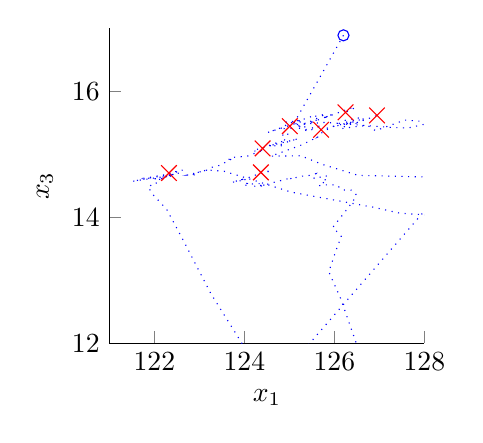 % This file was created by matlab2tikz v0.4.4 running on MATLAB 7.13.
% Copyright (c) 2008--2013, Nico Schlömer <nico.schloemer@gmail.com>
% All rights reserved.
% 
% The latest updates can be retrieved from
%   http://www.mathworks.com/matlabcentral/fileexchange/22022-matlab2tikz
% where you can also make suggestions and rate matlab2tikz.
% 
\begin{tikzpicture}

\begin{axis}[%
width=4cm,
height=4cm,
scale only axis,
xmin=121,
xmax=128,
xlabel={$x_1$},
ymin=12,
ymax=17,
ylabel={$x_3$},
axis x line*=bottom,
axis y line*=left
]
\addplot [
color=blue,
dotted,
forget plot
]
table[row sep=crcr]{
133.357 10.884\\
135.782 18.335\\
135.575 18.904\\
134.866 20.381\\
134.476 20.962\\
134.092 21.577\\
134.012 21.826\\
134.046 21.847\\
134.091 21.795\\
134.045 21.795\\
134.207 21.798\\
134.209 21.789\\
134.19 21.803\\
134.323 21.797\\
134.413 21.792\\
134.39 21.795\\
134.391 21.849\\
134.5 21.783\\
134.341 21.798\\
134.309 21.806\\
134.315 21.805\\
134.398 21.777\\
134.372 21.777\\
134.334 21.798\\
134.244 21.823\\
134.321 21.798\\
134.212 21.833\\
134.175 21.827\\
134.054 21.863\\
133.946 21.88\\
133.993 21.865\\
134.003 21.87\\
133.982 21.877\\
};
\addplot [
color=blue,
only marks,
mark=o,
mark options={solid},
forget plot
]
table[row sep=crcr]{
133.357 10.884\\
};
\addplot [
color=red,
mark size=4.0pt,
only marks,
mark=x,
mark options={solid},
forget plot
]
table[row sep=crcr]{
133.982 21.877\\
};
\addplot [
color=blue,
dotted,
forget plot
]
table[row sep=crcr]{
133.16 13.56\\
133.449 19.869\\
133.144 20.392\\
132.365 21.59\\
131.886 22.209\\
131.565 22.672\\
131.473 22.776\\
131.488 22.757\\
131.334 22.859\\
131.323 22.831\\
131.133 22.946\\
131.06 23.01\\
131.097 22.957\\
131.217 22.904\\
130.871 23.067\\
130.871 23.055\\
130.561 23.224\\
130.45 23.291\\
130.37 23.342\\
130.34 23.369\\
130.708 23.167\\
130.672 23.182\\
130.875 23.079\\
131.027 22.993\\
130.86 23.095\\
130.835 23.109\\
130.789 23.113\\
130.847 23.065\\
131.127 22.923\\
131.122 22.928\\
131.088 22.958\\
131.249 22.899\\
131.526 22.761\\
};
\addplot [
color=blue,
only marks,
mark=o,
mark options={solid},
forget plot
]
table[row sep=crcr]{
133.16 13.56\\
};
\addplot [
color=red,
mark size=4.0pt,
only marks,
mark=x,
mark options={solid},
forget plot
]
table[row sep=crcr]{
131.526 22.761\\
};
\addplot [
color=blue,
dotted,
forget plot
]
table[row sep=crcr]{
143.207 8.877\\
135.235 16.894\\
134.895 17.35\\
133.461 19.217\\
132.758 20.044\\
131.737 21.152\\
131.124 21.871\\
130.478 22.618\\
130.121 23.076\\
129.807 23.395\\
129.731 23.474\\
129.686 23.512\\
129.352 23.781\\
129.56 23.677\\
129.439 23.757\\
129.631 23.648\\
129.759 23.567\\
129.741 23.6\\
129.445 23.782\\
129.593 23.69\\
129.551 23.696\\
129.533 23.711\\
129.597 23.705\\
129.727 23.62\\
129.477 23.759\\
129.567 23.704\\
129.31 23.872\\
129.452 23.786\\
129.753 23.616\\
129.478 23.789\\
129.74 23.638\\
129.747 23.634\\
129.711 23.658\\
129.802 23.602\\
129.456 23.794\\
129.753 23.616\\
129.846 23.56\\
129.862 23.538\\
129.852 23.546\\
129.982 23.468\\
129.574 23.701\\
129.669 23.628\\
129.719 23.604\\
129.846 23.528\\
130.03 23.418\\
130.11 23.387\\
130.026 23.441\\
130.073 23.422\\
};
\addplot [
color=blue,
only marks,
mark=o,
mark options={solid},
forget plot
]
table[row sep=crcr]{
143.207 8.877\\
};
\addplot [
color=red,
mark size=4.0pt,
only marks,
mark=x,
mark options={solid},
forget plot
]
table[row sep=crcr]{
130.073 23.422\\
};
\addplot [
color=blue,
dotted,
forget plot
]
table[row sep=crcr]{
131.053 5.091\\
136.769 16.164\\
136.694 16.676\\
136.097 18.797\\
135.706 19.692\\
135.4 20.557\\
135.323 20.728\\
135.358 20.656\\
135.317 20.653\\
135.559 20.729\\
135.587 20.723\\
135.763 20.844\\
135.69 20.726\\
135.797 20.817\\
135.831 20.804\\
135.751 20.711\\
135.816 20.756\\
135.887 20.843\\
135.88 20.84\\
135.876 20.812\\
135.855 20.786\\
135.997 20.911\\
136.112 20.993\\
136.132 21.061\\
136.13 21.053\\
136.143 21.106\\
136.288 21.234\\
136.261 21.208\\
136.354 21.22\\
};
\addplot [
color=blue,
only marks,
mark=o,
mark options={solid},
forget plot
]
table[row sep=crcr]{
131.053 5.091\\
};
\addplot [
color=red,
mark size=4.0pt,
only marks,
mark=x,
mark options={solid},
forget plot
]
table[row sep=crcr]{
136.354 21.22\\
};
\addplot [
color=blue,
dotted,
forget plot
]
table[row sep=crcr]{
148.513 15.39\\
140.5 17.561\\
139.926 17.878\\
138.249 18.528\\
137.314 18.881\\
136.31 19.143\\
135.694 19.381\\
135.32 19.382\\
135.061 19.385\\
134.906 19.381\\
134.831 19.335\\
134.802 19.345\\
134.753 19.333\\
134.668 19.287\\
134.708 19.282\\
134.66 19.273\\
134.746 19.372\\
134.665 19.312\\
134.72 19.381\\
134.698 19.369\\
134.814 19.469\\
134.869 19.544\\
134.921 19.602\\
134.959 19.627\\
134.901 19.596\\
134.83 19.559\\
134.84 19.562\\
134.93 19.65\\
134.95 19.681\\
135.07 19.779\\
135.03 19.767\\
134.992 19.744\\
135.072 19.801\\
135.005 19.737\\
135.02 19.754\\
135.01 19.763\\
134.952 19.709\\
135.032 19.778\\
134.987 19.709\\
134.852 19.635\\
134.909 19.677\\
134.801 19.635\\
134.76 19.607\\
134.808 19.66\\
134.79 19.659\\
134.648 19.539\\
134.616 19.514\\
};
\addplot [
color=blue,
only marks,
mark=o,
mark options={solid},
forget plot
]
table[row sep=crcr]{
148.513 15.39\\
};
\addplot [
color=red,
mark size=4.0pt,
only marks,
mark=x,
mark options={solid},
forget plot
]
table[row sep=crcr]{
134.616 19.514\\
};
\addplot [
color=blue,
dotted,
forget plot
]
table[row sep=crcr]{
151.907 7.105\\
141.792 14.802\\
141.37 15.349\\
139.866 17.344\\
139.05 18.4\\
138.158 19.436\\
137.485 20.322\\
137.001 20.925\\
136.788 21.268\\
136.698 21.396\\
136.616 21.507\\
136.598 21.587\\
136.504 21.641\\
136.472 21.668\\
136.494 21.665\\
136.528 21.655\\
136.472 21.698\\
136.464 21.678\\
136.434 21.701\\
136.464 21.714\\
136.526 21.68\\
136.523 21.655\\
136.52 21.665\\
};
\addplot [
color=blue,
only marks,
mark=o,
mark options={solid},
forget plot
]
table[row sep=crcr]{
151.907 7.105\\
};
\addplot [
color=red,
mark size=4.0pt,
only marks,
mark=x,
mark options={solid},
forget plot
]
table[row sep=crcr]{
136.52 21.665\\
};
\addplot [
color=blue,
dotted,
forget plot
]
table[row sep=crcr]{
140.054 3.342\\
139.648 12.196\\
139.439 12.906\\
138.653 15.06\\
138.098 16.293\\
137.544 17.627\\
137.046 18.739\\
136.678 19.511\\
136.58 19.971\\
136.511 20.229\\
136.41 20.469\\
136.389 20.603\\
136.352 20.736\\
136.243 20.836\\
136.239 20.896\\
136.245 20.932\\
136.301 21.011\\
136.3 21.049\\
136.232 21.082\\
136.189 21.106\\
136.144 21.109\\
136.078 21.123\\
135.979 21.14\\
135.991 21.135\\
135.992 21.154\\
136.123 21.179\\
136.114 21.192\\
136.206 21.186\\
136.174 21.195\\
136.216 21.218\\
136.187 21.267\\
136.112 21.238\\
136.068 21.234\\
136.05 21.257\\
136.044 21.241\\
136.02 21.254\\
135.941 21.276\\
135.947 21.273\\
135.995 21.259\\
136.009 21.252\\
136.021 21.257\\
135.972 21.28\\
135.976 21.28\\
136.046 21.279\\
136.066 21.284\\
136.094 21.306\\
};
\addplot [
color=blue,
only marks,
mark=o,
mark options={solid},
forget plot
]
table[row sep=crcr]{
140.054 3.342\\
};
\addplot [
color=red,
mark size=4.0pt,
only marks,
mark=x,
mark options={solid},
forget plot
]
table[row sep=crcr]{
136.094 21.306\\
};
\addplot [
color=blue,
dotted,
forget plot
]
table[row sep=crcr]{
144.441 13.607\\
139.865 19.389\\
139.435 19.818\\
138.104 20.89\\
137.474 21.32\\
136.853 21.669\\
136.686 21.752\\
136.62 21.778\\
136.609 21.776\\
136.564 21.8\\
136.534 21.829\\
136.564 21.777\\
136.573 21.749\\
136.534 21.811\\
136.541 21.778\\
136.497 21.813\\
136.519 21.811\\
136.485 21.844\\
136.48 21.84\\
136.478 21.827\\
136.464 21.831\\
136.482 21.809\\
136.483 21.798\\
136.472 21.817\\
136.475 21.813\\
136.487 21.79\\
136.487 21.787\\
136.491 21.792\\
136.498 21.752\\
136.499 21.744\\
136.497 21.736\\
136.476 21.759\\
136.485 21.754\\
136.471 21.765\\
136.454 21.75\\
136.456 21.747\\
136.446 21.728\\
136.465 21.721\\
136.396 21.738\\
136.346 21.74\\
136.321 21.739\\
};
\addplot [
color=blue,
only marks,
mark=o,
mark options={solid},
forget plot
]
table[row sep=crcr]{
144.441 13.607\\
};
\addplot [
color=red,
mark size=4.0pt,
only marks,
mark=x,
mark options={solid},
forget plot
]
table[row sep=crcr]{
136.321 21.739\\
};
\addplot [
color=blue,
dotted,
forget plot
]
table[row sep=crcr]{
138.707 14.461\\
137.517 19.142\\
137.149 19.748\\
136.377 20.844\\
136.026 21.286\\
136.079 21.459\\
136.111 21.565\\
136.198 21.624\\
136.285 21.604\\
136.325 21.573\\
136.344 21.547\\
136.337 21.502\\
136.383 21.487\\
136.367 21.523\\
136.411 21.554\\
136.464 21.624\\
136.44 21.629\\
136.446 21.633\\
136.429 21.639\\
136.448 21.682\\
136.464 21.679\\
136.493 21.662\\
136.495 21.659\\
};
\addplot [
color=blue,
only marks,
mark=o,
mark options={solid},
forget plot
]
table[row sep=crcr]{
138.707 14.461\\
};
\addplot [
color=red,
mark size=4.0pt,
only marks,
mark=x,
mark options={solid},
forget plot
]
table[row sep=crcr]{
136.495 21.659\\
};
\addplot [
color=blue,
dotted,
forget plot
]
table[row sep=crcr]{
148.493 4.188\\
141.994 15.53\\
141.637 16.037\\
140.184 17.904\\
139.382 18.797\\
138.437 19.8\\
137.698 20.488\\
137.217 20.904\\
136.686 21.383\\
136.684 21.45\\
136.66 21.466\\
136.648 21.478\\
136.654 21.46\\
136.677 21.472\\
136.712 21.469\\
136.711 21.461\\
136.72 21.426\\
136.717 21.433\\
136.711 21.433\\
136.709 21.466\\
136.685 21.504\\
136.654 21.556\\
};
\addplot [
color=blue,
only marks,
mark=o,
mark options={solid},
forget plot
]
table[row sep=crcr]{
148.493 4.188\\
};
\addplot [
color=red,
mark size=4.0pt,
only marks,
mark=x,
mark options={solid},
forget plot
]
table[row sep=crcr]{
136.654 21.556\\
};
\addplot [
color=blue,
dotted,
forget plot
]
table[row sep=crcr]{
147.904 17.659\\
140.001 20.104\\
139.618 20.361\\
138.115 21.268\\
137.529 21.517\\
136.888 21.696\\
136.691 21.718\\
136.657 21.672\\
136.624 21.665\\
136.586 21.693\\
136.625 21.661\\
136.661 21.658\\
136.665 21.654\\
136.633 21.706\\
136.577 21.748\\
136.581 21.757\\
136.553 21.755\\
136.539 21.774\\
136.574 21.741\\
136.582 21.742\\
136.611 21.75\\
136.615 21.751\\
136.616 21.735\\
136.625 21.703\\
};
\addplot [
color=blue,
only marks,
mark=o,
mark options={solid},
forget plot
]
table[row sep=crcr]{
147.904 17.659\\
};
\addplot [
color=red,
mark size=4.0pt,
only marks,
mark=x,
mark options={solid},
forget plot
]
table[row sep=crcr]{
136.625 21.703\\
};
\addplot [
color=blue,
dotted,
forget plot
]
table[row sep=crcr]{
146.222 12.278\\
140.65 17.825\\
140.214 18.309\\
138.875 19.646\\
138.114 20.307\\
137.438 20.947\\
136.982 21.247\\
136.811 21.377\\
136.759 21.417\\
136.692 21.459\\
136.71 21.477\\
136.705 21.476\\
136.693 21.497\\
136.677 21.505\\
136.694 21.493\\
136.681 21.509\\
136.686 21.476\\
136.674 21.485\\
136.643 21.503\\
136.644 21.506\\
136.611 21.538\\
136.617 21.515\\
136.615 21.478\\
136.604 21.462\\
};
\addplot [
color=blue,
only marks,
mark=o,
mark options={solid},
forget plot
]
table[row sep=crcr]{
146.222 12.278\\
};
\addplot [
color=red,
mark size=4.0pt,
only marks,
mark=x,
mark options={solid},
forget plot
]
table[row sep=crcr]{
136.604 21.462\\
};
\addplot [
color=blue,
dotted,
forget plot
]
table[row sep=crcr]{
152.957 13.384\\
141.913 17.493\\
141.52 17.862\\
139.791 19.173\\
138.902 19.845\\
137.993 20.473\\
137.389 20.892\\
136.929 21.202\\
136.791 21.287\\
136.656 21.336\\
136.578 21.363\\
136.47 21.316\\
136.448 21.288\\
136.443 21.306\\
136.453 21.333\\
136.462 21.346\\
136.438 21.312\\
136.454 21.247\\
136.485 21.208\\
136.467 21.194\\
136.502 21.269\\
136.478 21.302\\
136.452 21.292\\
136.451 21.28\\
136.446 21.258\\
136.503 21.318\\
136.475 21.301\\
136.486 21.297\\
136.449 21.252\\
136.466 21.269\\
136.453 21.253\\
};
\addplot [
color=blue,
only marks,
mark=o,
mark options={solid},
forget plot
]
table[row sep=crcr]{
152.957 13.384\\
};
\addplot [
color=red,
mark size=4.0pt,
only marks,
mark=x,
mark options={solid},
forget plot
]
table[row sep=crcr]{
136.453 21.253\\
};
\addplot [
color=blue,
dotted,
forget plot
]
table[row sep=crcr]{
133.141 0.424\\
134.857 10.36\\
134.611 10.967\\
133.554 13.081\\
132.74 14.207\\
131.855 15.249\\
131.276 15.991\\
130.966 16.465\\
130.877 16.662\\
130.777 16.722\\
130.571 16.759\\
130.652 16.885\\
131.045 17.085\\
130.977 17.096\\
131.031 17.179\\
131.094 17.204\\
131.225 17.236\\
131.044 17.173\\
131.179 17.249\\
131.604 17.459\\
131.381 17.352\\
131.238 17.255\\
131.265 17.293\\
131.187 17.284\\
131.452 17.422\\
};
\addplot [
color=blue,
only marks,
mark=o,
mark options={solid},
forget plot
]
table[row sep=crcr]{
133.141 0.424\\
};
\addplot [
color=red,
mark size=4.0pt,
only marks,
mark=x,
mark options={solid},
forget plot
]
table[row sep=crcr]{
131.452 17.422\\
};
\addplot [
color=blue,
dotted,
forget plot
]
table[row sep=crcr]{
141.451 7.997\\
133.324 14.443\\
132.94 14.937\\
131.542 16.427\\
131.095 17.008\\
130.913 17.401\\
131.091 17.585\\
131.037 17.555\\
131.008 17.517\\
131.036 17.483\\
131.218 17.445\\
130.901 17.293\\
130.777 17.218\\
130.903 17.246\\
131.023 17.344\\
130.754 17.193\\
130.751 17.187\\
130.566 17.121\\
130.055 16.778\\
130.671 17.061\\
};
\addplot [
color=blue,
only marks,
mark=o,
mark options={solid},
forget plot
]
table[row sep=crcr]{
141.451 7.997\\
};
\addplot [
color=red,
mark size=4.0pt,
only marks,
mark=x,
mark options={solid},
forget plot
]
table[row sep=crcr]{
130.671 17.061\\
};
\addplot [
color=blue,
dotted,
forget plot
]
table[row sep=crcr]{
134.885 16.615\\
127.638 15.415\\
127.226 15.426\\
125.798 15.505\\
125.153 15.47\\
125.181 15.421\\
125.422 15.364\\
125.479 15.384\\
125.716 15.456\\
125.309 15.379\\
125.353 15.45\\
125.151 15.431\\
125.369 15.498\\
125.588 15.523\\
125.608 15.543\\
125.556 15.528\\
125.481 15.505\\
125.68 15.555\\
125.946 15.63\\
125.755 15.573\\
126.406 15.742\\
126.463 15.74\\
126.248 15.664\\
};
\addplot [
color=blue,
only marks,
mark=o,
mark options={solid},
forget plot
]
table[row sep=crcr]{
134.885 16.615\\
};
\addplot [
color=red,
mark size=4.0pt,
only marks,
mark=x,
mark options={solid},
forget plot
]
table[row sep=crcr]{
126.248 15.664\\
};
\addplot [
color=blue,
dotted,
forget plot
]
table[row sep=crcr]{
138.096 17.098\\
128.906 14.611\\
128.389 14.632\\
126.53 14.664\\
125.731 14.838\\
125.253 14.975\\
124.591 14.969\\
125.247 15.14\\
125.641 15.275\\
125.622 15.27\\
125.748 15.36\\
126.252 15.542\\
126.543 15.575\\
126.212 15.462\\
126.663 15.57\\
126.516 15.506\\
126.507 15.5\\
126.94 15.612\\
126.947 15.615\\
};
\addplot [
color=blue,
only marks,
mark=o,
mark options={solid},
forget plot
]
table[row sep=crcr]{
138.096 17.098\\
};
\addplot [
color=red,
mark size=4.0pt,
only marks,
mark=x,
mark options={solid},
forget plot
]
table[row sep=crcr]{
126.947 15.615\\
};
\addplot [
color=blue,
dotted,
forget plot
]
table[row sep=crcr]{
139.136 -12.492\\
132.819 1.365\\
132.459 2.081\\
131.03 4.721\\
130.043 6.226\\
128.965 7.926\\
127.987 9.537\\
127.126 10.942\\
126.477 12.019\\
126.135 12.717\\
125.876 13.133\\
126.04 13.48\\
126.154 13.695\\
125.966 13.84\\
126.218 14.068\\
126.408 14.247\\
126.494 14.351\\
126.378 14.43\\
126.182 14.432\\
126.043 14.514\\
125.803 14.512\\
125.651 14.5\\
125.79 14.565\\
125.745 14.572\\
125.868 14.625\\
125.833 14.65\\
125.782 14.663\\
125.738 14.645\\
125.609 14.622\\
125.569 14.608\\
125.519 14.638\\
125.589 14.69\\
125.38 14.652\\
125.286 14.652\\
125.02 14.607\\
125.059 14.627\\
124.624 14.547\\
124.335 14.486\\
124.461 14.516\\
124.463 14.524\\
124.349 14.502\\
124.222 14.491\\
124.226 14.491\\
124.345 14.533\\
124.195 14.53\\
123.983 14.502\\
124.061 14.535\\
124.004 14.556\\
123.975 14.568\\
124.002 14.591\\
124.047 14.611\\
123.875 14.587\\
123.929 14.58\\
123.719 14.552\\
124.04 14.617\\
124.041 14.617\\
124.169 14.645\\
124.196 14.654\\
124.271 14.676\\
124.382 14.695\\
124.597 14.737\\
124.469 14.722\\
124.366 14.711\\
};
\addplot [
color=blue,
only marks,
mark=o,
mark options={solid},
forget plot
]
table[row sep=crcr]{
139.136 -12.492\\
};
\addplot [
color=red,
mark size=4.0pt,
only marks,
mark=x,
mark options={solid},
forget plot
]
table[row sep=crcr]{
124.366 14.711\\
};
\addplot [
color=blue,
dotted,
forget plot
]
table[row sep=crcr]{
126.202 16.887\\
124.805 15.116\\
124.889 15.427\\
124.936 15.513\\
125.243 15.531\\
125.338 15.477\\
125.806 15.635\\
125.525 15.594\\
125.531 15.607\\
125.304 15.553\\
125.09 15.516\\
124.762 15.405\\
124.52 15.345\\
125.263 15.516\\
125.01 15.445\\
};
\addplot [
color=blue,
only marks,
mark=o,
mark options={solid},
forget plot
]
table[row sep=crcr]{
126.202 16.887\\
};
\addplot [
color=red,
mark size=4.0pt,
only marks,
mark=x,
mark options={solid},
forget plot
]
table[row sep=crcr]{
125.01 15.445\\
};
\addplot [
color=blue,
dotted,
forget plot
]
table[row sep=crcr]{
139.488 20.447\\
132.721 15.695\\
132.016 15.518\\
130.035 15.218\\
128.986 15.301\\
128.232 15.505\\
127.565 15.542\\
126.912 15.373\\
126.741 15.457\\
126.454 15.436\\
126.139 15.404\\
126.316 15.477\\
126.426 15.518\\
126.199 15.47\\
126.287 15.513\\
126.04 15.441\\
126.103 15.463\\
125.704 15.388\\
};
\addplot [
color=blue,
only marks,
mark=o,
mark options={solid},
forget plot
]
table[row sep=crcr]{
139.488 20.447\\
};
\addplot [
color=red,
mark size=4.0pt,
only marks,
mark=x,
mark options={solid},
forget plot
]
table[row sep=crcr]{
125.704 15.388\\
};
\addplot [
color=blue,
dotted,
forget plot
]
table[row sep=crcr]{
127.515 3.211\\
122.278 9.927\\
121.859 10.627\\
120.741 12.251\\
119.893 13.205\\
119.801 13.87\\
119.658 14.152\\
119.979 14.297\\
119.803 14.35\\
120.234 14.412\\
119.836 14.37\\
120.03 14.398\\
120.449 14.424\\
120.221 14.419\\
120.386 14.44\\
120.524 14.486\\
120.176 14.467\\
120.195 14.513\\
119.758 14.498\\
120.195 14.505\\
120.0 14.513\\
119.823 14.494\\
};
\addplot [
color=blue,
only marks,
mark=o,
mark options={solid},
forget plot
]
table[row sep=crcr]{
127.515 3.211\\
};
\addplot [
color=red,
mark size=4.0pt,
only marks,
mark=x,
mark options={solid},
forget plot
]
table[row sep=crcr]{
119.823 14.494\\
};
\addplot [
color=blue,
dotted,
forget plot
]
table[row sep=crcr]{
138.966 17.827\\
134.703 18.993\\
134.15 19.117\\
133.163 18.907\\
132.601 18.681\\
132.512 18.655\\
132.387 18.475\\
132.487 18.482\\
132.279 18.38\\
132.162 18.342\\
131.987 18.21\\
132.267 18.254\\
132.159 18.21\\
132.158 18.186\\
132.461 18.346\\
132.147 18.151\\
132.411 18.289\\
132.304 18.23\\
132.409 18.294\\
132.735 18.501\\
132.621 18.48\\
132.603 18.467\\
132.604 18.47\\
};
\addplot [
color=blue,
only marks,
mark=o,
mark options={solid},
forget plot
]
table[row sep=crcr]{
138.966 17.827\\
};
\addplot [
color=red,
mark size=4.0pt,
only marks,
mark=x,
mark options={solid},
forget plot
]
table[row sep=crcr]{
132.604 18.47\\
};
\addplot [
color=blue,
dotted,
forget plot
]
table[row sep=crcr]{
151.0 16.945\\
142.836 18.971\\
142.364 19.243\\
140.622 20.099\\
139.75 20.547\\
138.771 20.919\\
138.065 21.206\\
137.556 21.386\\
137.336 21.507\\
137.191 21.525\\
137.076 21.558\\
137.058 21.562\\
137.053 21.597\\
136.977 21.618\\
136.908 21.631\\
136.86 21.615\\
136.826 21.632\\
136.808 21.62\\
136.791 21.618\\
136.78 21.619\\
136.772 21.653\\
136.754 21.669\\
136.725 21.686\\
136.704 21.719\\
136.674 21.734\\
136.711 21.713\\
136.723 21.724\\
136.695 21.733\\
136.681 21.747\\
136.644 21.765\\
136.652 21.75\\
136.63 21.726\\
136.632 21.697\\
136.644 21.696\\
136.62 21.71\\
136.611 21.693\\
136.605 21.695\\
136.597 21.704\\
};
\addplot [
color=blue,
only marks,
mark=o,
mark options={solid},
forget plot
]
table[row sep=crcr]{
151.0 16.945\\
};
\addplot [
color=red,
mark size=4.0pt,
only marks,
mark=x,
mark options={solid},
forget plot
]
table[row sep=crcr]{
136.597 21.704\\
};
\addplot [
color=blue,
dotted,
forget plot
]
table[row sep=crcr]{
139.987 25.026\\
135.598 20.143\\
135.004 19.613\\
133.609 18.649\\
132.786 18.29\\
132.555 18.034\\
132.498 18.09\\
132.567 18.203\\
132.319 18.067\\
132.086 17.871\\
132.07 17.895\\
132.067 17.902\\
132.001 17.887\\
131.893 17.832\\
131.747 17.759\\
131.618 17.645\\
131.451 17.569\\
131.489 17.627\\
131.567 17.651\\
131.753 17.765\\
131.873 17.833\\
132.325 18.054\\
};
\addplot [
color=blue,
only marks,
mark=o,
mark options={solid},
forget plot
]
table[row sep=crcr]{
139.987 25.026\\
};
\addplot [
color=red,
mark size=4.0pt,
only marks,
mark=x,
mark options={solid},
forget plot
]
table[row sep=crcr]{
132.325 18.054\\
};
\addplot [
color=blue,
dotted,
forget plot
]
table[row sep=crcr]{
131.159 22.243\\
129.673 20.06\\
129.64 19.446\\
130.236 18.546\\
130.727 18.197\\
130.805 17.926\\
130.672 17.736\\
130.519 17.636\\
130.094 17.363\\
130.094 17.334\\
130.139 17.347\\
130.374 17.447\\
130.643 17.56\\
130.564 17.524\\
130.939 17.718\\
130.676 17.546\\
130.658 17.535\\
130.516 17.45\\
130.463 17.414\\
130.339 17.36\\
130.417 17.42\\
130.399 17.384\\
130.573 17.462\\
130.446 17.385\\
130.151 17.255\\
130.182 17.268\\
};
\addplot [
color=blue,
only marks,
mark=o,
mark options={solid},
forget plot
]
table[row sep=crcr]{
131.159 22.243\\
};
\addplot [
color=red,
mark size=4.0pt,
only marks,
mark=x,
mark options={solid},
forget plot
]
table[row sep=crcr]{
130.182 17.268\\
};
\addplot [
color=blue,
dotted,
forget plot
]
table[row sep=crcr]{
146.067 7.334\\
137.636 14.523\\
137.171 14.986\\
135.593 16.366\\
134.801 17.062\\
133.868 17.72\\
133.282 18.052\\
133.039 18.185\\
132.782 18.23\\
132.657 18.202\\
132.618 18.249\\
132.51 18.249\\
132.777 18.355\\
132.586 18.239\\
132.716 18.323\\
133.103 18.535\\
132.941 18.446\\
133.319 18.716\\
133.516 18.818\\
133.402 18.747\\
133.311 18.696\\
133.204 18.644\\
133.152 18.637\\
133.079 18.607\\
133.238 18.687\\
133.419 18.817\\
133.227 18.683\\
133.178 18.665\\
133.153 18.65\\
};
\addplot [
color=blue,
only marks,
mark=o,
mark options={solid},
forget plot
]
table[row sep=crcr]{
146.067 7.334\\
};
\addplot [
color=red,
mark size=4.0pt,
only marks,
mark=x,
mark options={solid},
forget plot
]
table[row sep=crcr]{
133.153 18.65\\
};
\addplot [
color=blue,
dotted,
forget plot
]
table[row sep=crcr]{
137.282 0.864\\
136.106 11.558\\
135.898 12.145\\
134.875 14.225\\
134.332 15.274\\
133.766 16.461\\
133.369 17.123\\
132.908 17.626\\
133.175 18.02\\
133.273 18.314\\
133.239 18.304\\
133.243 18.403\\
132.988 18.221\\
133.292 18.432\\
133.331 18.506\\
133.465 18.584\\
133.372 18.56\\
133.334 18.525\\
};
\addplot [
color=blue,
only marks,
mark=o,
mark options={solid},
forget plot
]
table[row sep=crcr]{
137.282 0.864\\
};
\addplot [
color=red,
mark size=4.0pt,
only marks,
mark=x,
mark options={solid},
forget plot
]
table[row sep=crcr]{
133.334 18.525\\
};
\addplot [
color=blue,
dotted,
forget plot
]
table[row sep=crcr]{
135.333 15.77\\
130.414 20.469\\
130.035 20.655\\
129.329 20.236\\
129.638 19.283\\
129.842 18.713\\
129.765 18.328\\
129.674 18.053\\
129.908 18.026\\
130.208 18.091\\
130.36 18.083\\
130.343 17.992\\
130.469 18.012\\
130.581 17.985\\
130.868 18.078\\
131.007 18.108\\
130.71 17.914\\
130.746 17.899\\
130.633 17.81\\
130.733 17.835\\
130.806 17.877\\
131.176 18.008\\
131.198 17.992\\
131.297 18.03\\
131.323 18.01\\
131.621 18.186\\
131.636 18.204\\
131.543 18.143\\
};
\addplot [
color=blue,
only marks,
mark=o,
mark options={solid},
forget plot
]
table[row sep=crcr]{
135.333 15.77\\
};
\addplot [
color=red,
mark size=4.0pt,
only marks,
mark=x,
mark options={solid},
forget plot
]
table[row sep=crcr]{
131.543 18.143\\
};
\addplot [
color=blue,
dotted,
forget plot
]
table[row sep=crcr]{
148.006 -5.318\\
144.072 11.755\\
143.795 12.274\\
142.202 14.786\\
141.353 15.927\\
140.374 17.181\\
139.42 18.229\\
138.502 19.147\\
137.761 19.914\\
137.184 20.503\\
136.781 20.904\\
136.498 21.164\\
136.291 21.292\\
136.229 21.362\\
136.229 21.397\\
136.169 21.403\\
136.144 21.445\\
136.198 21.493\\
136.331 21.492\\
136.266 21.495\\
136.217 21.554\\
136.052 21.57\\
136.097 21.585\\
136.132 21.539\\
136.103 21.558\\
136.074 21.556\\
136.094 21.556\\
136.049 21.557\\
};
\addplot [
color=blue,
only marks,
mark=o,
mark options={solid},
forget plot
]
table[row sep=crcr]{
148.006 -5.318\\
};
\addplot [
color=red,
mark size=4.0pt,
only marks,
mark=x,
mark options={solid},
forget plot
]
table[row sep=crcr]{
136.049 21.557\\
};
\addplot [
color=blue,
dotted,
forget plot
]
table[row sep=crcr]{
138.367 3.135\\
138.744 12.981\\
138.532 13.568\\
137.532 15.744\\
136.933 16.788\\
136.207 17.981\\
135.615 18.731\\
135.306 19.362\\
135.105 19.636\\
135.077 19.761\\
134.71 19.511\\
134.654 19.53\\
134.652 19.542\\
134.872 19.803\\
134.942 19.914\\
134.986 19.962\\
135.002 19.943\\
135.053 20.018\\
135.048 20.01\\
};
\addplot [
color=blue,
only marks,
mark=o,
mark options={solid},
forget plot
]
table[row sep=crcr]{
138.367 3.135\\
};
\addplot [
color=red,
mark size=4.0pt,
only marks,
mark=x,
mark options={solid},
forget plot
]
table[row sep=crcr]{
135.048 20.01\\
};
\addplot [
color=blue,
dotted,
forget plot
]
table[row sep=crcr]{
132.127 22.419\\
130.083 22.377\\
129.429 21.307\\
128.953 19.381\\
128.935 18.315\\
129.024 17.8\\
128.714 17.387\\
129.102 17.433\\
129.23 17.362\\
129.024 17.18\\
128.821 17.091\\
128.819 17.027\\
128.996 17.065\\
128.823 16.992\\
129.092 17.077\\
129.018 17.026\\
129.21 17.07\\
129.267 17.066\\
129.323 17.09\\
129.561 17.135\\
129.683 17.169\\
129.769 17.173\\
129.885 17.232\\
129.634 17.111\\
129.749 17.158\\
};
\addplot [
color=blue,
only marks,
mark=o,
mark options={solid},
forget plot
]
table[row sep=crcr]{
132.127 22.419\\
};
\addplot [
color=red,
mark size=4.0pt,
only marks,
mark=x,
mark options={solid},
forget plot
]
table[row sep=crcr]{
129.749 17.158\\
};
\addplot [
color=blue,
dotted,
forget plot
]
table[row sep=crcr]{
136.458 10.126\\
134.542 12.758\\
133.854 13.369\\
132.874 14.356\\
132.025 14.986\\
131.593 15.65\\
131.356 16.037\\
131.085 16.237\\
130.8 16.224\\
130.764 16.326\\
130.824 16.438\\
130.645 16.444\\
130.745 16.543\\
130.67 16.592\\
130.77 16.646\\
130.887 16.735\\
130.842 16.743\\
130.787 16.722\\
130.774 16.75\\
130.708 16.713\\
130.692 16.711\\
130.846 16.795\\
130.761 16.759\\
130.712 16.742\\
130.577 16.685\\
130.642 16.73\\
130.764 16.797\\
130.876 16.861\\
130.887 16.873\\
130.959 16.934\\
131.186 17.039\\
131.247 17.104\\
131.277 17.088\\
131.244 17.07\\
131.336 17.159\\
131.342 17.171\\
131.214 17.142\\
131.095 17.07\\
131.017 17.05\\
130.828 16.962\\
130.907 17.003\\
130.991 17.055\\
130.974 17.041\\
131.047 17.071\\
131.13 17.118\\
131.117 17.099\\
131.31 17.196\\
131.295 17.177\\
131.371 17.209\\
131.416 17.227\\
131.401 17.222\\
131.596 17.326\\
131.736 17.407\\
131.619 17.346\\
131.605 17.332\\
131.661 17.367\\
131.626 17.363\\
131.669 17.384\\
131.711 17.385\\
131.697 17.378\\
131.64 17.356\\
131.533 17.3\\
131.504 17.297\\
131.405 17.237\\
131.401 17.228\\
131.361 17.207\\
131.471 17.272\\
131.464 17.278\\
131.522 17.323\\
131.555 17.356\\
131.423 17.309\\
131.289 17.24\\
131.362 17.275\\
131.167 17.175\\
131.292 17.241\\
131.22 17.22\\
131.226 17.249\\
131.202 17.242\\
131.187 17.233\\
131.288 17.28\\
131.272 17.28\\
};
\addplot [
color=blue,
only marks,
mark=o,
mark options={solid},
forget plot
]
table[row sep=crcr]{
136.458 10.126\\
};
\addplot [
color=red,
mark size=4.0pt,
only marks,
mark=x,
mark options={solid},
forget plot
]
table[row sep=crcr]{
131.272 17.28\\
};
\addplot [
color=blue,
dotted,
forget plot
]
table[row sep=crcr]{
126.037 4.798\\
120.18 12.791\\
119.54 13.349\\
117.596 14.653\\
116.369 15.161\\
115.155 15.385\\
114.598 15.341\\
114.634 15.239\\
114.799 15.177\\
114.411 15.204\\
114.665 15.073\\
114.744 15.041\\
114.689 15.026\\
114.566 15.069\\
114.598 15.044\\
114.941 14.933\\
114.647 15.021\\
114.192 15.117\\
114.095 15.163\\
114.522 15.037\\
114.573 15.014\\
114.761 14.951\\
114.473 15.049\\
114.979 14.911\\
115.087 14.884\\
114.834 14.934\\
115.295 14.832\\
115.264 14.826\\
115.147 14.853\\
115.668 14.753\\
115.435 14.814\\
115.214 14.845\\
114.332 15.033\\
};
\addplot [
color=blue,
only marks,
mark=o,
mark options={solid},
forget plot
]
table[row sep=crcr]{
126.037 4.798\\
};
\addplot [
color=red,
mark size=4.0pt,
only marks,
mark=x,
mark options={solid},
forget plot
]
table[row sep=crcr]{
114.332 15.033\\
};
\addplot [
color=blue,
dotted,
forget plot
]
table[row sep=crcr]{
135.711 14.683\\
137.417 19.063\\
137.183 19.703\\
136.558 20.632\\
136.254 20.991\\
136.123 21.216\\
136.212 21.245\\
136.205 21.254\\
136.162 21.24\\
136.164 21.254\\
136.138 21.283\\
136.136 21.242\\
136.123 21.204\\
135.989 21.025\\
136.016 21.015\\
135.969 20.962\\
135.931 20.922\\
135.81 20.821\\
135.902 20.915\\
135.98 21.023\\
135.942 20.942\\
135.928 20.896\\
135.914 20.909\\
135.955 20.965\\
135.953 20.973\\
135.963 20.968\\
135.927 20.906\\
135.946 20.942\\
135.947 20.918\\
135.945 20.929\\
135.953 20.923\\
135.985 20.927\\
136.041 20.979\\
136.028 20.954\\
136.048 20.947\\
};
\addplot [
color=blue,
only marks,
mark=o,
mark options={solid},
forget plot
]
table[row sep=crcr]{
135.711 14.683\\
};
\addplot [
color=red,
mark size=4.0pt,
only marks,
mark=x,
mark options={solid},
forget plot
]
table[row sep=crcr]{
136.048 20.947\\
};
\addplot [
color=blue,
dotted,
forget plot
]
table[row sep=crcr]{
141.071 17.523\\
136.078 19.629\\
135.741 20.122\\
135.502 20.953\\
135.801 21.364\\
135.94 21.433\\
136.047 21.483\\
136.14 21.466\\
136.2 21.45\\
136.24 21.414\\
136.218 21.518\\
136.229 21.519\\
136.239 21.517\\
136.269 21.507\\
136.311 21.519\\
136.311 21.485\\
136.323 21.495\\
136.331 21.503\\
136.354 21.547\\
136.371 21.532\\
136.373 21.509\\
136.367 21.49\\
136.375 21.487\\
136.42 21.508\\
136.438 21.543\\
136.425 21.531\\
136.436 21.527\\
136.455 21.504\\
136.45 21.492\\
136.446 21.463\\
136.442 21.452\\
136.464 21.472\\
136.479 21.452\\
136.454 21.466\\
136.438 21.456\\
136.441 21.493\\
136.432 21.508\\
};
\addplot [
color=blue,
only marks,
mark=o,
mark options={solid},
forget plot
]
table[row sep=crcr]{
141.071 17.523\\
};
\addplot [
color=red,
mark size=4.0pt,
only marks,
mark=x,
mark options={solid},
forget plot
]
table[row sep=crcr]{
136.432 21.508\\
};
\addplot [
color=blue,
dotted,
forget plot
]
table[row sep=crcr]{
145.7 0.803\\
141.01 12.593\\
140.688 13.301\\
139.49 15.686\\
138.856 17.04\\
138.115 18.439\\
137.601 19.437\\
137.181 20.172\\
136.933 20.655\\
136.787 20.892\\
136.74 21.006\\
136.655 21.093\\
136.671 21.13\\
136.666 21.164\\
136.625 21.23\\
136.587 21.23\\
136.557 21.238\\
136.525 21.293\\
136.512 21.318\\
136.495 21.311\\
136.5 21.377\\
136.504 21.426\\
136.494 21.475\\
136.498 21.466\\
136.482 21.47\\
136.484 21.476\\
136.483 21.482\\
136.484 21.483\\
136.484 21.48\\
136.503 21.475\\
136.488 21.473\\
136.487 21.546\\
136.487 21.552\\
136.467 21.535\\
136.491 21.588\\
136.476 21.6\\
136.496 21.551\\
136.498 21.533\\
136.488 21.506\\
136.493 21.504\\
};
\addplot [
color=blue,
only marks,
mark=o,
mark options={solid},
forget plot
]
table[row sep=crcr]{
145.7 0.803\\
};
\addplot [
color=red,
mark size=4.0pt,
only marks,
mark=x,
mark options={solid},
forget plot
]
table[row sep=crcr]{
136.493 21.504\\
};
\addplot [
color=blue,
dotted,
forget plot
]
table[row sep=crcr]{
143.84 22.339\\
141.106 19.221\\
139.925 19.203\\
138.659 19.457\\
137.646 19.758\\
136.969 20.115\\
136.593 20.383\\
136.555 20.561\\
136.447 20.772\\
136.249 20.724\\
136.063 20.647\\
136.181 20.745\\
136.393 20.975\\
};
\addplot [
color=blue,
only marks,
mark=o,
mark options={solid},
forget plot
]
table[row sep=crcr]{
143.84 22.339\\
};
\addplot [
color=red,
mark size=4.0pt,
only marks,
mark=x,
mark options={solid},
forget plot
]
table[row sep=crcr]{
136.393 20.975\\
};
\addplot [
color=blue,
dotted,
forget plot
]
table[row sep=crcr]{
132.854 18.827\\
136.058 18.179\\
136.195 18.489\\
136.018 19.702\\
135.962 20.289\\
135.916 20.476\\
135.904 20.558\\
135.868 20.692\\
135.705 20.627\\
135.663 20.673\\
135.629 20.684\\
135.671 20.698\\
135.759 20.814\\
135.73 20.81\\
};
\addplot [
color=blue,
only marks,
mark=o,
mark options={solid},
forget plot
]
table[row sep=crcr]{
132.854 18.827\\
};
\addplot [
color=red,
mark size=4.0pt,
only marks,
mark=x,
mark options={solid},
forget plot
]
table[row sep=crcr]{
135.73 20.81\\
};
\addplot [
color=blue,
dotted,
forget plot
]
table[row sep=crcr]{
145.856 6.322\\
137.496 15.104\\
137.147 15.523\\
135.786 17.342\\
135.012 18.29\\
134.157 19.311\\
133.394 20.18\\
132.789 20.986\\
132.203 21.648\\
131.672 22.167\\
131.427 22.454\\
131.33 22.61\\
131.39 22.605\\
131.289 22.706\\
131.571 22.556\\
131.843 22.444\\
131.925 22.423\\
131.889 22.445\\
131.815 22.509\\
131.55 22.631\\
131.545 22.615\\
131.466 22.663\\
131.638 22.595\\
131.406 22.73\\
131.386 22.724\\
131.655 22.599\\
131.746 22.537\\
131.615 22.584\\
131.453 22.679\\
131.668 22.554\\
131.455 22.649\\
131.278 22.736\\
131.312 22.73\\
131.285 22.743\\
131.361 22.7\\
131.545 22.625\\
};
\addplot [
color=blue,
only marks,
mark=o,
mark options={solid},
forget plot
]
table[row sep=crcr]{
145.856 6.322\\
};
\addplot [
color=red,
mark size=4.0pt,
only marks,
mark=x,
mark options={solid},
forget plot
]
table[row sep=crcr]{
131.545 22.625\\
};
\addplot [
color=blue,
dotted,
forget plot
]
table[row sep=crcr]{
138.204 3.88\\
137.001 13.681\\
136.753 14.32\\
135.773 16.264\\
135.127 17.311\\
134.416 18.099\\
133.779 18.658\\
133.689 18.973\\
133.685 19.092\\
133.77 19.2\\
133.504 18.992\\
133.446 18.887\\
133.41 18.863\\
133.662 19.008\\
133.615 19.037\\
133.418 18.857\\
133.175 18.679\\
133.121 18.615\\
133.2 18.713\\
133.503 18.891\\
};
\addplot [
color=blue,
only marks,
mark=o,
mark options={solid},
forget plot
]
table[row sep=crcr]{
138.204 3.88\\
};
\addplot [
color=red,
mark size=4.0pt,
only marks,
mark=x,
mark options={solid},
forget plot
]
table[row sep=crcr]{
133.503 18.891\\
};
\addplot [
color=blue,
dotted,
forget plot
]
table[row sep=crcr]{
140.682 -7.803\\
133.691 8.129\\
133.377 8.685\\
131.919 11.056\\
131.126 12.303\\
130.131 13.531\\
129.352 14.502\\
128.879 15.324\\
129.007 15.983\\
129.14 16.255\\
129.425 16.437\\
129.685 16.539\\
128.952 16.252\\
129.295 16.436\\
};
\addplot [
color=blue,
only marks,
mark=o,
mark options={solid},
forget plot
]
table[row sep=crcr]{
140.682 -7.803\\
};
\addplot [
color=red,
mark size=4.0pt,
only marks,
mark=x,
mark options={solid},
forget plot
]
table[row sep=crcr]{
129.295 16.436\\
};
\addplot [
color=blue,
dotted,
forget plot
]
table[row sep=crcr]{
135.393 13.697\\
127.46 14.063\\
126.872 14.157\\
125.038 14.398\\
124.136 14.602\\
123.546 14.73\\
123.163 14.749\\
122.849 14.688\\
122.903 14.671\\
122.947 14.674\\
122.733 14.669\\
123.181 14.75\\
123.251 14.787\\
123.456 14.824\\
123.743 14.935\\
123.65 14.917\\
123.786 14.953\\
124.057 14.967\\
124.23 15.013\\
124.438 15.064\\
124.194 15.047\\
124.235 15.068\\
124.697 15.157\\
125.195 15.244\\
125.061 15.219\\
124.988 15.203\\
124.751 15.138\\
124.587 15.129\\
124.734 15.186\\
124.396 15.096\\
124.404 15.092\\
};
\addplot [
color=blue,
only marks,
mark=o,
mark options={solid},
forget plot
]
table[row sep=crcr]{
135.393 13.697\\
};
\addplot [
color=red,
mark size=4.0pt,
only marks,
mark=x,
mark options={solid},
forget plot
]
table[row sep=crcr]{
124.404 15.092\\
};
\addplot [
color=blue,
dotted,
forget plot
]
table[row sep=crcr]{
144.294 -2.081\\
137.127 11.667\\
136.837 12.263\\
135.494 14.754\\
134.727 15.995\\
133.833 17.448\\
133.112 18.665\\
132.24 19.883\\
131.685 20.743\\
131.402 21.409\\
130.902 22.003\\
130.881 22.212\\
130.565 22.467\\
130.556 22.552\\
130.292 22.777\\
130.128 22.903\\
130.124 22.945\\
129.986 23.047\\
130.03 23.012\\
130.127 22.99\\
130.163 23.015\\
130.064 23.105\\
130.045 23.149\\
130.11 23.11\\
129.936 23.198\\
129.898 23.255\\
130.021 23.18\\
129.879 23.288\\
129.972 23.219\\
129.902 23.271\\
129.884 23.294\\
129.794 23.349\\
129.701 23.405\\
129.766 23.402\\
129.837 23.367\\
129.958 23.325\\
130.001 23.293\\
130.017 23.29\\
129.929 23.352\\
130.047 23.293\\
130.069 23.275\\
130.036 23.288\\
129.856 23.394\\
129.898 23.375\\
130.129 23.239\\
130.124 23.245\\
130.244 23.201\\
130.012 23.335\\
130.002 23.34\\
130.082 23.306\\
130.153 23.279\\
130.132 23.295\\
130.223 23.252\\
130.018 23.373\\
129.873 23.454\\
130.048 23.35\\
130.158 23.31\\
130.172 23.322\\
130.239 23.29\\
130.367 23.202\\
130.451 23.168\\
130.67 23.059\\
130.763 23.016\\
130.836 22.991\\
130.795 23.014\\
130.506 23.172\\
130.444 23.205\\
130.377 23.237\\
130.545 23.159\\
130.597 23.143\\
};
\addplot [
color=blue,
only marks,
mark=o,
mark options={solid},
forget plot
]
table[row sep=crcr]{
144.294 -2.081\\
};
\addplot [
color=red,
mark size=4.0pt,
only marks,
mark=x,
mark options={solid},
forget plot
]
table[row sep=crcr]{
130.597 23.143\\
};
\addplot [
color=blue,
dotted,
forget plot
]
table[row sep=crcr]{
140.147 15.672\\
138.027 18.933\\
137.505 19.383\\
136.516 19.984\\
135.918 20.369\\
135.552 20.432\\
135.53 20.601\\
135.368 20.465\\
135.463 20.656\\
135.47 20.654\\
135.549 20.705\\
135.545 20.605\\
135.523 20.576\\
135.56 20.616\\
};
\addplot [
color=blue,
only marks,
mark=o,
mark options={solid},
forget plot
]
table[row sep=crcr]{
140.147 15.672\\
};
\addplot [
color=red,
mark size=4.0pt,
only marks,
mark=x,
mark options={solid},
forget plot
]
table[row sep=crcr]{
135.56 20.616\\
};
\addplot [
color=blue,
dotted,
forget plot
]
table[row sep=crcr]{
149.456 11.286\\
140.834 15.212\\
140.37 15.676\\
138.907 17.194\\
138.145 18.005\\
137.319 18.964\\
136.654 19.638\\
136.181 20.063\\
135.938 20.174\\
135.853 20.328\\
135.914 20.532\\
136.001 20.643\\
135.939 20.669\\
135.984 20.746\\
135.9 20.686\\
135.952 20.695\\
};
\addplot [
color=blue,
only marks,
mark=o,
mark options={solid},
forget plot
]
table[row sep=crcr]{
149.456 11.286\\
};
\addplot [
color=red,
mark size=4.0pt,
only marks,
mark=x,
mark options={solid},
forget plot
]
table[row sep=crcr]{
135.952 20.695\\
};
\addplot [
color=blue,
dotted,
forget plot
]
table[row sep=crcr]{
140.179 23.863\\
136.038 21.934\\
135.622 21.686\\
135.25 21.107\\
135.347 20.744\\
135.45 20.643\\
135.591 20.717\\
135.714 20.806\\
135.831 20.848\\
135.829 20.793\\
136.005 20.906\\
136.018 20.884\\
136.107 20.968\\
136.148 21.015\\
136.167 21.031\\
136.186 21.067\\
136.13 21.013\\
136.13 21.058\\
135.965 20.955\\
135.918 20.942\\
135.886 20.905\\
135.891 20.929\\
135.84 20.844\\
135.853 20.855\\
135.9 20.887\\
135.975 20.966\\
136.028 20.995\\
136.051 21.003\\
136.139 21.091\\
136.124 21.067\\
};
\addplot [
color=blue,
only marks,
mark=o,
mark options={solid},
forget plot
]
table[row sep=crcr]{
140.179 23.863\\
};
\addplot [
color=red,
mark size=4.0pt,
only marks,
mark=x,
mark options={solid},
forget plot
]
table[row sep=crcr]{
136.124 21.067\\
};
\addplot [
color=blue,
dotted,
forget plot
]
table[row sep=crcr]{
146.763 6.795\\
140.198 14.889\\
139.853 15.402\\
138.637 17.298\\
137.957 18.288\\
137.264 19.358\\
136.829 20.172\\
136.525 20.835\\
136.318 21.17\\
136.27 21.286\\
136.222 21.284\\
136.257 21.318\\
136.181 21.32\\
136.078 21.293\\
135.964 21.305\\
136.169 21.324\\
136.132 21.337\\
};
\addplot [
color=blue,
only marks,
mark=o,
mark options={solid},
forget plot
]
table[row sep=crcr]{
146.763 6.795\\
};
\addplot [
color=red,
mark size=4.0pt,
only marks,
mark=x,
mark options={solid},
forget plot
]
table[row sep=crcr]{
136.132 21.337\\
};
\addplot [
color=blue,
dotted,
forget plot
]
table[row sep=crcr]{
149.084 -0.376\\
143.319 11.94\\
142.977 12.556\\
141.524 14.838\\
140.685 15.996\\
139.635 17.355\\
138.886 18.369\\
138.095 19.385\\
137.459 20.076\\
137.14 20.492\\
136.871 20.78\\
136.63 20.986\\
136.534 21.091\\
136.469 21.175\\
136.411 21.223\\
136.374 21.297\\
136.331 21.312\\
136.303 21.34\\
136.289 21.364\\
136.226 21.386\\
136.315 21.418\\
136.348 21.444\\
136.368 21.494\\
136.299 21.514\\
136.285 21.518\\
136.29 21.505\\
136.259 21.502\\
136.255 21.493\\
136.176 21.484\\
136.268 21.516\\
136.262 21.482\\
136.358 21.493\\
};
\addplot [
color=blue,
only marks,
mark=o,
mark options={solid},
forget plot
]
table[row sep=crcr]{
149.084 -0.376\\
};
\addplot [
color=red,
mark size=4.0pt,
only marks,
mark=x,
mark options={solid},
forget plot
]
table[row sep=crcr]{
136.358 21.493\\
};
\addplot [
color=blue,
dotted,
forget plot
]
table[row sep=crcr]{
141.019 11.419\\
139.31 18.493\\
138.922 19.007\\
137.693 20.278\\
136.978 20.866\\
136.352 21.379\\
135.998 21.613\\
135.745 21.715\\
135.678 21.737\\
135.812 21.712\\
135.925 21.716\\
135.956 21.718\\
135.929 21.709\\
135.998 21.697\\
136.027 21.691\\
136.192 21.681\\
136.198 21.636\\
136.282 21.643\\
};
\addplot [
color=blue,
only marks,
mark=o,
mark options={solid},
forget plot
]
table[row sep=crcr]{
141.019 11.419\\
};
\addplot [
color=red,
mark size=4.0pt,
only marks,
mark=x,
mark options={solid},
forget plot
]
table[row sep=crcr]{
136.282 21.643\\
};
\addplot [
color=blue,
dotted,
forget plot
]
table[row sep=crcr]{
136.971 0.004\\
139.781 12.009\\
139.645 12.634\\
138.849 15.12\\
138.297 16.446\\
137.727 17.796\\
137.243 18.839\\
136.816 19.801\\
136.5 20.474\\
136.352 20.829\\
136.035 21.048\\
136.172 21.091\\
136.043 21.152\\
135.991 21.181\\
135.968 21.19\\
136.01 21.241\\
135.998 21.27\\
136.051 21.314\\
136.002 21.347\\
135.975 21.375\\
136.036 21.382\\
136.008 21.386\\
};
\addplot [
color=blue,
only marks,
mark=o,
mark options={solid},
forget plot
]
table[row sep=crcr]{
136.971 0.004\\
};
\addplot [
color=red,
mark size=4.0pt,
only marks,
mark=x,
mark options={solid},
forget plot
]
table[row sep=crcr]{
136.008 21.386\\
};
\addplot [
color=blue,
dotted,
forget plot
]
table[row sep=crcr]{
148.524 2.667\\
140.164 13.819\\
139.85 14.312\\
138.499 16.361\\
137.829 17.4\\
137.102 18.554\\
136.459 19.5\\
135.924 20.272\\
135.529 20.885\\
135.593 21.093\\
135.563 21.25\\
135.736 21.269\\
135.765 21.326\\
135.952 21.355\\
135.974 21.349\\
135.998 21.374\\
135.941 21.391\\
135.989 21.411\\
136.066 21.423\\
136.083 21.426\\
136.128 21.435\\
136.122 21.443\\
136.151 21.435\\
136.142 21.447\\
136.053 21.442\\
136.1 21.45\\
136.133 21.467\\
136.114 21.469\\
135.963 21.456\\
135.971 21.455\\
};
\addplot [
color=blue,
only marks,
mark=o,
mark options={solid},
forget plot
]
table[row sep=crcr]{
148.524 2.667\\
};
\addplot [
color=red,
mark size=4.0pt,
only marks,
mark=x,
mark options={solid},
forget plot
]
table[row sep=crcr]{
135.971 21.455\\
};
\addplot [
color=blue,
dotted,
forget plot
]
table[row sep=crcr]{
149.826 5.02\\
141.271 14.778\\
140.921 15.225\\
139.33 16.977\\
138.57 17.822\\
137.66 18.731\\
136.923 19.517\\
136.313 20.213\\
135.793 20.709\\
135.391 21.008\\
135.212 21.224\\
135.241 21.326\\
135.339 21.377\\
135.311 21.368\\
135.341 21.384\\
135.126 21.421\\
135.135 21.454\\
135.121 21.451\\
135.026 21.459\\
135.175 21.425\\
134.99 21.491\\
134.863 21.526\\
134.64 21.582\\
134.656 21.56\\
134.753 21.555\\
134.648 21.555\\
134.744 21.507\\
134.767 21.514\\
134.601 21.557\\
134.481 21.562\\
134.556 21.532\\
134.497 21.534\\
134.728 21.486\\
134.809 21.477\\
134.848 21.465\\
};
\addplot [
color=blue,
only marks,
mark=o,
mark options={solid},
forget plot
]
table[row sep=crcr]{
149.826 5.02\\
};
\addplot [
color=red,
mark size=4.0pt,
only marks,
mark=x,
mark options={solid},
forget plot
]
table[row sep=crcr]{
134.848 21.465\\
};
\addplot [
color=blue,
dotted,
forget plot
]
table[row sep=crcr]{
146.293 8.001\\
138.577 17.953\\
138.278 18.42\\
136.958 20.339\\
136.364 21.096\\
135.818 21.811\\
135.666 22.058\\
135.897 21.983\\
135.921 21.976\\
135.961 21.936\\
135.983 21.975\\
136.068 21.944\\
136.106 21.93\\
136.122 21.89\\
136.115 21.876\\
136.086 21.845\\
136.028 21.849\\
136.034 21.895\\
136.04 21.885\\
136.109 21.884\\
136.074 21.883\\
136.108 21.924\\
136.139 21.912\\
136.162 21.924\\
136.156 21.896\\
136.137 21.891\\
136.182 21.881\\
};
\addplot [
color=blue,
only marks,
mark=o,
mark options={solid},
forget plot
]
table[row sep=crcr]{
146.293 8.001\\
};
\addplot [
color=red,
mark size=4.0pt,
only marks,
mark=x,
mark options={solid},
forget plot
]
table[row sep=crcr]{
136.182 21.881\\
};
\addplot [
color=blue,
dotted,
forget plot
]
table[row sep=crcr]{
152.545 -9.229\\
145.782 9.06\\
145.458 9.613\\
143.735 12.339\\
142.826 13.646\\
141.713 15.132\\
140.702 16.336\\
139.727 17.522\\
138.834 18.507\\
138.124 19.292\\
137.557 19.92\\
137.099 20.396\\
136.78 20.688\\
136.577 20.851\\
136.296 20.969\\
136.288 20.995\\
136.13 21.093\\
135.982 21.131\\
135.828 21.179\\
135.854 21.168\\
135.9 21.195\\
135.76 21.262\\
135.808 21.262\\
135.915 21.284\\
135.826 21.293\\
135.739 21.319\\
135.801 21.315\\
135.756 21.356\\
135.774 21.368\\
135.859 21.373\\
135.885 21.374\\
135.822 21.392\\
135.733 21.402\\
135.83 21.385\\
135.753 21.378\\
135.748 21.388\\
};
\addplot [
color=blue,
only marks,
mark=o,
mark options={solid},
forget plot
]
table[row sep=crcr]{
152.545 -9.229\\
};
\addplot [
color=red,
mark size=4.0pt,
only marks,
mark=x,
mark options={solid},
forget plot
]
table[row sep=crcr]{
135.748 21.388\\
};
\addplot [
color=blue,
dotted,
forget plot
]
table[row sep=crcr]{
137.684 8.49\\
140.26 18.717\\
140.0 19.169\\
138.827 20.635\\
138.199 21.212\\
137.398 21.69\\
136.939 21.895\\
136.824 21.897\\
136.694 21.933\\
136.67 21.935\\
136.641 21.924\\
136.652 21.848\\
136.607 21.834\\
136.641 21.812\\
136.608 21.805\\
136.59 21.772\\
136.564 21.78\\
136.533 21.769\\
136.499 21.776\\
136.507 21.8\\
136.512 21.756\\
136.471 21.75\\
136.484 21.751\\
136.504 21.746\\
136.475 21.742\\
136.502 21.722\\
136.495 21.711\\
136.476 21.723\\
136.485 21.7\\
136.49 21.701\\
136.48 21.673\\
136.475 21.652\\
136.505 21.649\\
136.498 21.659\\
136.456 21.663\\
136.457 21.657\\
136.455 21.667\\
136.413 21.668\\
136.413 21.647\\
136.46 21.651\\
136.497 21.652\\
136.509 21.64\\
136.483 21.634\\
136.483 21.632\\
136.433 21.63\\
136.397 21.65\\
136.389 21.664\\
136.411 21.681\\
136.422 21.668\\
136.382 21.672\\
136.356 21.671\\
136.326 21.666\\
136.363 21.678\\
136.37 21.66\\
136.34 21.663\\
136.337 21.663\\
};
\addplot [
color=blue,
only marks,
mark=o,
mark options={solid},
forget plot
]
table[row sep=crcr]{
137.684 8.49\\
};
\addplot [
color=red,
mark size=4.0pt,
only marks,
mark=x,
mark options={solid},
forget plot
]
table[row sep=crcr]{
136.337 21.663\\
};
\addplot [
color=blue,
dotted,
forget plot
]
table[row sep=crcr]{
133.894 10.308\\
135.493 19.39\\
135.348 19.903\\
134.742 21.654\\
134.549 22.167\\
134.681 22.212\\
134.891 22.011\\
135.082 21.941\\
135.18 21.849\\
135.181 21.854\\
135.224 21.875\\
135.253 21.868\\
135.294 21.865\\
135.116 21.855\\
135.127 21.874\\
135.23 21.846\\
135.105 21.859\\
134.945 21.872\\
134.874 21.878\\
134.795 21.876\\
134.814 21.88\\
134.81 21.897\\
134.769 21.894\\
134.658 21.888\\
};
\addplot [
color=blue,
only marks,
mark=o,
mark options={solid},
forget plot
]
table[row sep=crcr]{
133.894 10.308\\
};
\addplot [
color=red,
mark size=4.0pt,
only marks,
mark=x,
mark options={solid},
forget plot
]
table[row sep=crcr]{
134.658 21.888\\
};
\addplot [
color=blue,
dotted,
forget plot
]
table[row sep=crcr]{
135.66 4.528\\
138.872 16.452\\
138.705 16.965\\
137.697 19.052\\
137.069 19.9\\
136.335 20.785\\
135.821 21.335\\
135.323 21.647\\
134.997 21.719\\
134.709 21.779\\
134.575 21.808\\
134.585 21.811\\
134.624 21.811\\
134.5 21.816\\
134.36 21.84\\
134.381 21.843\\
134.411 21.846\\
134.551 21.808\\
134.488 21.81\\
134.486 21.824\\
134.435 21.853\\
134.495 21.833\\
134.467 21.825\\
134.393 21.849\\
134.558 21.82\\
134.549 21.793\\
134.647 21.79\\
134.789 21.751\\
134.882 21.748\\
134.862 21.726\\
134.943 21.731\\
135.11 21.692\\
135.081 21.708\\
135.025 21.712\\
};
\addplot [
color=blue,
only marks,
mark=o,
mark options={solid},
forget plot
]
table[row sep=crcr]{
135.66 4.528\\
};
\addplot [
color=red,
mark size=4.0pt,
only marks,
mark=x,
mark options={solid},
forget plot
]
table[row sep=crcr]{
135.025 21.712\\
};
\addplot [
color=blue,
dotted,
forget plot
]
table[row sep=crcr]{
138.808 -3.588\\
141.061 12.595\\
140.847 13.105\\
139.635 15.788\\
138.962 16.991\\
138.036 18.424\\
137.307 19.487\\
136.713 20.313\\
136.242 20.907\\
135.979 21.187\\
135.86 21.349\\
135.864 21.484\\
135.803 21.522\\
135.758 21.558\\
135.8 21.526\\
135.826 21.553\\
135.91 21.588\\
135.896 21.573\\
135.864 21.563\\
135.801 21.523\\
135.804 21.532\\
135.709 21.576\\
135.729 21.562\\
135.608 21.599\\
135.565 21.615\\
135.63 21.611\\
135.669 21.607\\
135.615 21.596\\
135.676 21.599\\
135.708 21.597\\
135.646 21.605\\
135.686 21.62\\
135.63 21.605\\
135.684 21.595\\
};
\addplot [
color=blue,
only marks,
mark=o,
mark options={solid},
forget plot
]
table[row sep=crcr]{
138.808 -3.588\\
};
\addplot [
color=red,
mark size=4.0pt,
only marks,
mark=x,
mark options={solid},
forget plot
]
table[row sep=crcr]{
135.684 21.595\\
};
\addplot [
color=blue,
dotted,
forget plot
]
table[row sep=crcr]{
138.805 -2.578\\
141.816 12.801\\
141.614 13.341\\
140.478 15.887\\
139.811 17.021\\
138.917 18.343\\
138.115 19.429\\
137.554 20.171\\
137.133 20.708\\
136.906 21.024\\
136.814 21.151\\
136.774 21.268\\
136.762 21.236\\
136.719 21.213\\
136.624 21.295\\
136.622 21.278\\
136.592 21.319\\
136.608 21.344\\
136.603 21.333\\
136.651 21.394\\
136.66 21.362\\
136.667 21.416\\
136.657 21.45\\
136.644 21.409\\
136.643 21.404\\
136.646 21.429\\
};
\addplot [
color=blue,
only marks,
mark=o,
mark options={solid},
forget plot
]
table[row sep=crcr]{
138.805 -2.578\\
};
\addplot [
color=red,
mark size=4.0pt,
only marks,
mark=x,
mark options={solid},
forget plot
]
table[row sep=crcr]{
136.646 21.429\\
};
\addplot [
color=blue,
dotted,
forget plot
]
table[row sep=crcr]{
133.057 -1.488\\
126.076 9.146\\
125.658 9.724\\
124.159 11.753\\
123.251 12.791\\
122.634 13.642\\
122.269 14.129\\
121.968 14.358\\
121.933 14.401\\
121.857 14.478\\
122.03 14.552\\
122.055 14.528\\
122.1 14.597\\
122.438 14.689\\
122.283 14.64\\
122.378 14.654\\
122.387 14.657\\
122.024 14.625\\
121.509 14.569\\
121.904 14.623\\
122.412 14.684\\
122.158 14.631\\
122.543 14.7\\
122.133 14.625\\
122.163 14.612\\
121.913 14.609\\
121.855 14.623\\
121.674 14.609\\
121.896 14.632\\
122.227 14.674\\
122.521 14.722\\
122.626 14.747\\
122.323 14.701\\
};
\addplot [
color=blue,
only marks,
mark=o,
mark options={solid},
forget plot
]
table[row sep=crcr]{
133.057 -1.488\\
};
\addplot [
color=red,
mark size=4.0pt,
only marks,
mark=x,
mark options={solid},
forget plot
]
table[row sep=crcr]{
122.323 14.701\\
};
\addplot [
color=blue,
dotted,
forget plot
]
table[row sep=crcr]{
139.276 30.208\\
136.442 24.279\\
136.193 23.667\\
135.753 22.494\\
135.784 21.887\\
135.772 21.718\\
135.816 21.686\\
135.795 21.709\\
135.709 21.69\\
135.753 21.712\\
135.869 21.727\\
135.83 21.785\\
135.767 21.76\\
135.79 21.733\\
135.841 21.729\\
135.878 21.716\\
135.918 21.697\\
135.871 21.678\\
135.917 21.691\\
135.967 21.689\\
135.986 21.696\\
135.912 21.702\\
135.878 21.687\\
135.881 21.666\\
135.753 21.649\\
135.774 21.645\\
};
\addplot [
color=blue,
only marks,
mark=o,
mark options={solid},
forget plot
]
table[row sep=crcr]{
139.276 30.208\\
};
\addplot [
color=red,
mark size=4.0pt,
only marks,
mark=x,
mark options={solid},
forget plot
]
table[row sep=crcr]{
135.774 21.645\\
};
\addplot [
color=blue,
dotted,
forget plot
]
table[row sep=crcr]{
154.068 24.549\\
143.594 18.199\\
143.131 18.227\\
141.239 18.49\\
140.288 18.847\\
139.306 19.38\\
138.429 19.892\\
137.666 20.486\\
137.25 20.883\\
137.098 21.096\\
137.055 21.105\\
136.959 21.174\\
136.91 21.227\\
136.9 21.263\\
136.842 21.345\\
136.835 21.36\\
136.805 21.377\\
136.824 21.364\\
136.833 21.386\\
136.82 21.415\\
136.775 21.436\\
136.757 21.461\\
136.696 21.475\\
136.651 21.47\\
136.578 21.48\\
136.628 21.484\\
};
\addplot [
color=blue,
only marks,
mark=o,
mark options={solid},
forget plot
]
table[row sep=crcr]{
154.068 24.549\\
};
\addplot [
color=red,
mark size=4.0pt,
only marks,
mark=x,
mark options={solid},
forget plot
]
table[row sep=crcr]{
136.628 21.484\\
};
\addplot [
color=blue,
dotted,
forget plot
]
table[row sep=crcr]{
139.444 24.756\\
136.92 21.77\\
136.513 21.573\\
136.004 21.502\\
135.965 21.527\\
136.045 21.436\\
136.116 21.453\\
136.205 21.376\\
136.259 21.375\\
136.326 21.443\\
136.342 21.439\\
136.28 21.37\\
136.305 21.359\\
136.323 21.381\\
136.3 21.381\\
136.36 21.366\\
136.354 21.407\\
136.296 21.358\\
136.329 21.353\\
136.328 21.342\\
136.336 21.357\\
136.363 21.372\\
136.372 21.373\\
136.359 21.363\\
136.368 21.398\\
136.372 21.447\\
136.375 21.421\\
136.402 21.489\\
136.386 21.501\\
136.396 21.52\\
136.413 21.54\\
136.438 21.596\\
136.436 21.599\\
136.434 21.575\\
136.451 21.551\\
136.483 21.584\\
136.494 21.568\\
136.528 21.594\\
136.535 21.566\\
136.553 21.545\\
136.52 21.567\\
136.535 21.621\\
136.532 21.627\\
};
\addplot [
color=blue,
only marks,
mark=o,
mark options={solid},
forget plot
]
table[row sep=crcr]{
139.444 24.756\\
};
\addplot [
color=red,
mark size=4.0pt,
only marks,
mark=x,
mark options={solid},
forget plot
]
table[row sep=crcr]{
136.532 21.627\\
};
\addplot [
color=blue,
dotted,
forget plot
]
table[row sep=crcr]{
138.239 8.609\\
138.42 16.599\\
138.19 17.229\\
137.368 19.11\\
136.91 20.047\\
136.569 20.743\\
136.439 21.118\\
136.374 21.216\\
136.395 21.35\\
136.381 21.378\\
136.437 21.4\\
136.438 21.383\\
136.43 21.449\\
136.426 21.505\\
136.424 21.557\\
136.43 21.565\\
136.425 21.563\\
136.417 21.588\\
136.423 21.622\\
136.44 21.652\\
136.424 21.638\\
136.426 21.634\\
136.427 21.649\\
136.41 21.671\\
136.395 21.709\\
136.372 21.714\\
136.375 21.702\\
136.403 21.68\\
136.399 21.685\\
136.407 21.674\\
136.422 21.665\\
136.428 21.654\\
136.421 21.651\\
136.436 21.65\\
136.433 21.678\\
136.444 21.675\\
136.46 21.658\\
136.46 21.661\\
136.446 21.648\\
136.446 21.663\\
136.443 21.668\\
136.457 21.654\\
136.435 21.677\\
136.429 21.679\\
136.422 21.688\\
136.407 21.694\\
136.426 21.688\\
136.435 21.671\\
136.457 21.657\\
136.47 21.651\\
136.449 21.67\\
136.462 21.657\\
136.452 21.66\\
136.45 21.675\\
136.475 21.654\\
136.471 21.661\\
136.481 21.656\\
136.491 21.648\\
136.495 21.648\\
136.503 21.642\\
136.494 21.654\\
136.511 21.646\\
136.509 21.656\\
136.519 21.644\\
136.515 21.642\\
136.511 21.643\\
136.515 21.649\\
136.524 21.654\\
136.521 21.68\\
136.515 21.698\\
136.525 21.705\\
136.511 21.709\\
136.5 21.706\\
136.49 21.703\\
136.471 21.715\\
136.482 21.693\\
136.485 21.698\\
};
\addplot [
color=blue,
only marks,
mark=o,
mark options={solid},
forget plot
]
table[row sep=crcr]{
138.239 8.609\\
};
\addplot [
color=red,
mark size=4.0pt,
only marks,
mark=x,
mark options={solid},
forget plot
]
table[row sep=crcr]{
136.485 21.698\\
};
\addplot [
color=blue,
dotted,
forget plot
]
table[row sep=crcr]{
136.803 16.594\\
137.074 19.452\\
136.406 19.809\\
135.471 20.068\\
134.915 20.019\\
134.738 19.999\\
134.673 19.945\\
134.435 19.776\\
134.501 19.827\\
134.561 19.764\\
134.612 19.772\\
134.564 19.773\\
134.549 19.779\\
134.547 19.784\\
134.461 19.753\\
134.333 19.626\\
134.177 19.521\\
134.265 19.563\\
134.167 19.502\\
134.112 19.439\\
134.068 19.411\\
134.349 19.638\\
134.352 19.637\\
134.466 19.711\\
134.525 19.752\\
134.371 19.618\\
134.273 19.52\\
134.25 19.506\\
134.324 19.559\\
134.399 19.597\\
134.319 19.541\\
134.157 19.39\\
133.975 19.261\\
134.062 19.323\\
};
\addplot [
color=blue,
only marks,
mark=o,
mark options={solid},
forget plot
]
table[row sep=crcr]{
136.803 16.594\\
};
\addplot [
color=red,
mark size=4.0pt,
only marks,
mark=x,
mark options={solid},
forget plot
]
table[row sep=crcr]{
134.062 19.323\\
};
\addplot [
color=blue,
dotted,
forget plot
]
table[row sep=crcr]{
125.132 11.734\\
130.711 16.331\\
130.795 16.693\\
130.719 17.871\\
130.768 18.229\\
131.167 18.229\\
131.549 18.238\\
131.833 18.234\\
131.973 18.314\\
132.24 18.503\\
132.43 18.509\\
132.615 18.597\\
132.433 18.403\\
132.538 18.462\\
133.032 18.757\\
133.021 18.677\\
132.705 18.476\\
132.779 18.471\\
132.942 18.538\\
132.888 18.51\\
132.748 18.418\\
132.785 18.417\\
};
\addplot [
color=blue,
only marks,
mark=o,
mark options={solid},
forget plot
]
table[row sep=crcr]{
125.132 11.734\\
};
\addplot [
color=red,
mark size=4.0pt,
only marks,
mark=x,
mark options={solid},
forget plot
]
table[row sep=crcr]{
132.785 18.417\\
};
\addplot [
color=blue,
dotted,
forget plot
]
table[row sep=crcr]{
139.711 -1.21\\
137.865 11.997\\
137.618 12.542\\
136.452 14.775\\
135.778 15.941\\
134.984 17.194\\
134.504 18.01\\
134.231 18.513\\
134.087 18.676\\
133.976 18.716\\
133.941 18.823\\
133.855 18.809\\
134.015 18.955\\
133.994 18.97\\
133.988 18.996\\
133.878 18.943\\
133.656 18.805\\
133.608 18.802\\
133.796 18.942\\
133.657 18.862\\
133.823 18.999\\
133.581 18.839\\
133.592 18.899\\
133.453 18.834\\
133.52 18.857\\
133.492 18.846\\
133.454 18.818\\
133.464 18.831\\
133.468 18.806\\
133.526 18.844\\
133.444 18.806\\
133.497 18.86\\
133.394 18.78\\
133.443 18.81\\
133.567 18.909\\
133.493 18.897\\
133.645 18.998\\
133.607 18.95\\
133.583 18.934\\
133.564 18.919\\
133.536 18.888\\
133.592 18.931\\
133.664 18.96\\
133.732 18.998\\
133.78 19.041\\
133.818 19.09\\
133.667 18.999\\
133.842 19.136\\
133.833 19.128\\
133.733 19.08\\
133.753 19.106\\
133.702 19.07\\
133.64 19.035\\
133.812 19.141\\
133.917 19.233\\
133.997 19.305\\
133.992 19.29\\
133.934 19.233\\
133.918 19.22\\
};
\addplot [
color=blue,
only marks,
mark=o,
mark options={solid},
forget plot
]
table[row sep=crcr]{
139.711 -1.21\\
};
\addplot [
color=red,
mark size=4.0pt,
only marks,
mark=x,
mark options={solid},
forget plot
]
table[row sep=crcr]{
133.918 19.22\\
};
\addplot [
color=blue,
dotted,
forget plot
]
table[row sep=crcr]{
144.33 12.852\\
137.746 20.405\\
137.417 20.873\\
136.224 22.249\\
135.833 22.65\\
135.765 22.686\\
135.853 22.511\\
135.937 22.328\\
136.048 22.156\\
136.03 22.091\\
136.107 22.012\\
136.149 22.009\\
136.141 22.027\\
136.174 22.018\\
136.171 21.98\\
136.19 21.965\\
136.236 21.93\\
136.261 21.916\\
136.253 21.918\\
136.245 21.914\\
136.277 21.912\\
136.294 21.907\\
136.281 21.922\\
136.301 21.932\\
136.321 21.921\\
};
\addplot [
color=blue,
only marks,
mark=o,
mark options={solid},
forget plot
]
table[row sep=crcr]{
144.33 12.852\\
};
\addplot [
color=red,
mark size=4.0pt,
only marks,
mark=x,
mark options={solid},
forget plot
]
table[row sep=crcr]{
136.321 21.921\\
};
\addplot [
color=blue,
dotted,
forget plot
]
table[row sep=crcr]{
145.776 -2.551\\
142.848 13.067\\
142.553 13.662\\
141.082 16.103\\
140.234 17.307\\
139.24 18.606\\
138.389 19.627\\
137.572 20.385\\
136.994 20.94\\
136.641 21.335\\
136.436 21.438\\
136.329 21.496\\
136.21 21.507\\
136.145 21.533\\
136.059 21.564\\
136.101 21.572\\
136.132 21.561\\
136.191 21.557\\
136.159 21.563\\
136.148 21.561\\
136.127 21.574\\
136.126 21.562\\
136.155 21.573\\
136.246 21.551\\
136.268 21.564\\
136.307 21.566\\
136.172 21.536\\
136.224 21.531\\
136.187 21.531\\
136.139 21.554\\
136.209 21.584\\
136.169 21.576\\
136.176 21.588\\
136.097 21.56\\
136.077 21.553\\
136.01 21.55\\
136.005 21.562\\
135.981 21.573\\
135.991 21.6\\
135.979 21.59\\
135.957 21.603\\
135.913 21.616\\
135.898 21.624\\
135.876 21.625\\
};
\addplot [
color=blue,
only marks,
mark=o,
mark options={solid},
forget plot
]
table[row sep=crcr]{
145.776 -2.551\\
};
\addplot [
color=red,
mark size=4.0pt,
only marks,
mark=x,
mark options={solid},
forget plot
]
table[row sep=crcr]{
135.876 21.625\\
};
\addplot [
color=blue,
dotted,
forget plot
]
table[row sep=crcr]{
147.046 0.669\\
140.234 12.361\\
139.923 12.927\\
138.743 15.075\\
138.054 16.246\\
137.332 17.495\\
136.707 18.547\\
136.28 19.396\\
135.937 20.076\\
135.706 20.506\\
135.735 20.756\\
135.752 20.91\\
135.796 20.966\\
135.642 21.03\\
135.676 21.056\\
135.531 21.112\\
135.61 21.128\\
135.55 21.16\\
135.537 21.163\\
135.544 21.208\\
135.562 21.228\\
135.388 21.27\\
135.382 21.271\\
135.389 21.297\\
135.412 21.336\\
135.42 21.332\\
135.538 21.331\\
135.542 21.343\\
135.6 21.342\\
135.542 21.357\\
135.497 21.365\\
135.427 21.384\\
135.425 21.404\\
135.45 21.402\\
135.437 21.418\\
135.456 21.406\\
135.637 21.392\\
135.682 21.392\\
135.692 21.394\\
135.76 21.4\\
135.696 21.398\\
135.722 21.388\\
135.811 21.387\\
135.809 21.369\\
135.909 21.379\\
135.908 21.397\\
135.971 21.398\\
135.946 21.418\\
135.998 21.402\\
136.016 21.391\\
135.984 21.398\\
135.979 21.387\\
136.012 21.414\\
};
\addplot [
color=blue,
only marks,
mark=o,
mark options={solid},
forget plot
]
table[row sep=crcr]{
147.046 0.669\\
};
\addplot [
color=red,
mark size=4.0pt,
only marks,
mark=x,
mark options={solid},
forget plot
]
table[row sep=crcr]{
136.012 21.414\\
};
\addplot [
color=blue,
dotted,
forget plot
]
table[row sep=crcr]{
142.544 -11.007\\
142.57 8.28\\
142.347 8.864\\
141.074 11.85\\
140.365 13.331\\
139.498 15.027\\
138.782 16.452\\
138.009 17.823\\
137.414 18.853\\
136.916 19.629\\
136.608 20.222\\
136.365 20.584\\
136.239 20.729\\
136.161 20.837\\
136.073 20.931\\
136.078 20.978\\
135.99 21.032\\
136.015 21.061\\
135.911 21.104\\
135.961 21.117\\
135.913 21.165\\
136.014 21.181\\
135.961 21.214\\
135.98 21.285\\
136.011 21.304\\
135.915 21.333\\
135.962 21.358\\
136.039 21.366\\
136.049 21.417\\
136.065 21.427\\
136.015 21.438\\
135.97 21.466\\
135.992 21.464\\
135.953 21.492\\
136.017 21.483\\
135.918 21.468\\
135.838 21.48\\
135.753 21.486\\
135.699 21.478\\
135.738 21.481\\
135.726 21.468\\
135.76 21.459\\
135.72 21.458\\
135.689 21.481\\
135.764 21.478\\
135.712 21.504\\
135.615 21.524\\
135.659 21.541\\
135.614 21.547\\
135.652 21.568\\
135.646 21.566\\
135.593 21.562\\
135.647 21.552\\
135.641 21.552\\
};
\addplot [
color=blue,
only marks,
mark=o,
mark options={solid},
forget plot
]
table[row sep=crcr]{
142.544 -11.007\\
};
\addplot [
color=red,
mark size=4.0pt,
only marks,
mark=x,
mark options={solid},
forget plot
]
table[row sep=crcr]{
135.641 21.552\\
};
\addplot [
color=blue,
dotted,
forget plot
]
table[row sep=crcr]{
149.005 4.14\\
140.417 14.633\\
140.074 15.158\\
138.801 17.173\\
138.085 18.169\\
137.249 19.285\\
136.612 20.107\\
136.243 20.852\\
136.099 21.141\\
136.079 21.276\\
136.028 21.324\\
135.909 21.348\\
135.76 21.403\\
135.777 21.441\\
135.672 21.439\\
135.728 21.453\\
135.752 21.488\\
135.753 21.483\\
135.685 21.483\\
135.703 21.464\\
135.689 21.457\\
135.625 21.47\\
135.724 21.467\\
};
\addplot [
color=blue,
only marks,
mark=o,
mark options={solid},
forget plot
]
table[row sep=crcr]{
149.005 4.14\\
};
\addplot [
color=red,
mark size=4.0pt,
only marks,
mark=x,
mark options={solid},
forget plot
]
table[row sep=crcr]{
135.724 21.467\\
};
\addplot [
color=blue,
dotted,
forget plot
]
table[row sep=crcr]{
146.654 12.2\\
140.645 18.044\\
140.167 18.474\\
138.637 19.66\\
137.857 20.144\\
136.963 20.485\\
136.325 20.694\\
136.03 20.724\\
136.164 20.897\\
136.172 20.889\\
135.965 20.659\\
136.041 20.677\\
136.15 20.89\\
136.187 20.976\\
136.163 20.96\\
};
\addplot [
color=blue,
only marks,
mark=o,
mark options={solid},
forget plot
]
table[row sep=crcr]{
146.654 12.2\\
};
\addplot [
color=red,
mark size=4.0pt,
only marks,
mark=x,
mark options={solid},
forget plot
]
table[row sep=crcr]{
136.163 20.96\\
};
\addplot [
color=blue,
dotted,
forget plot
]
table[row sep=crcr]{
146.976 12.234\\
139.146 17.928\\
138.665 18.304\\
137.159 19.445\\
136.422 19.921\\
135.741 20.299\\
135.486 20.327\\
135.394 20.325\\
135.291 20.368\\
135.273 20.373\\
135.216 20.298\\
135.08 20.159\\
135.095 20.201\\
135.234 20.294\\
135.164 20.251\\
135.384 20.416\\
135.321 20.386\\
135.343 20.428\\
135.361 20.443\\
135.379 20.468\\
135.48 20.557\\
135.66 20.719\\
135.72 20.789\\
135.863 20.943\\
135.793 20.908\\
135.816 20.94\\
};
\addplot [
color=blue,
only marks,
mark=o,
mark options={solid},
forget plot
]
table[row sep=crcr]{
146.976 12.234\\
};
\addplot [
color=red,
mark size=4.0pt,
only marks,
mark=x,
mark options={solid},
forget plot
]
table[row sep=crcr]{
135.816 20.94\\
};
\addplot [
color=blue,
dotted,
forget plot
]
table[row sep=crcr]{
144.841 11.815\\
141.849 18.637\\
141.289 19.089\\
139.786 19.866\\
138.676 20.267\\
137.636 20.467\\
136.712 20.564\\
136.265 20.615\\
136.022 20.694\\
135.948 20.739\\
135.765 20.638\\
135.59 20.553\\
135.53 20.499\\
135.41 20.397\\
135.381 20.347\\
135.345 20.319\\
135.297 20.246\\
135.334 20.341\\
135.38 20.364\\
135.399 20.406\\
135.387 20.42\\
135.408 20.397\\
135.438 20.428\\
135.4 20.417\\
135.299 20.347\\
135.333 20.378\\
135.406 20.434\\
135.417 20.435\\
135.38 20.383\\
135.355 20.35\\
135.408 20.4\\
135.445 20.439\\
135.518 20.474\\
135.532 20.507\\
135.57 20.54\\
135.655 20.61\\
135.637 20.596\\
135.649 20.618\\
135.703 20.671\\
};
\addplot [
color=blue,
only marks,
mark=o,
mark options={solid},
forget plot
]
table[row sep=crcr]{
144.841 11.815\\
};
\addplot [
color=red,
mark size=4.0pt,
only marks,
mark=x,
mark options={solid},
forget plot
]
table[row sep=crcr]{
135.703 20.671\\
};
\addplot [
color=blue,
dotted,
forget plot
]
table[row sep=crcr]{
143.161 12.045\\
138.746 17.158\\
138.261 17.695\\
136.947 18.76\\
136.239 19.224\\
135.568 19.64\\
135.248 19.944\\
135.132 20.016\\
134.952 19.917\\
134.843 19.91\\
134.686 19.838\\
134.608 19.798\\
134.622 19.828\\
134.66 19.901\\
134.808 19.99\\
134.894 20.068\\
134.928 20.071\\
134.922 20.024\\
134.931 20.093\\
134.873 20.064\\
134.753 19.969\\
134.691 19.918\\
134.585 19.822\\
134.602 19.832\\
134.655 19.93\\
134.675 19.922\\
134.575 19.817\\
134.678 19.924\\
134.749 19.995\\
134.73 19.968\\
};
\addplot [
color=blue,
only marks,
mark=o,
mark options={solid},
forget plot
]
table[row sep=crcr]{
143.161 12.045\\
};
\addplot [
color=red,
mark size=4.0pt,
only marks,
mark=x,
mark options={solid},
forget plot
]
table[row sep=crcr]{
134.73 19.968\\
};
\addplot [
color=blue,
dotted,
forget plot
]
table[row sep=crcr]{
135.468 9.423\\
134.88 15.667\\
134.686 16.252\\
134.12 17.678\\
133.955 18.429\\
134.053 18.922\\
134.122 19.174\\
133.951 19.17\\
134.103 19.343\\
134.381 19.474\\
134.523 19.642\\
134.411 19.595\\
134.646 19.757\\
};
\addplot [
color=blue,
only marks,
mark=o,
mark options={solid},
forget plot
]
table[row sep=crcr]{
135.468 9.423\\
};
\addplot [
color=red,
mark size=4.0pt,
only marks,
mark=x,
mark options={solid},
forget plot
]
table[row sep=crcr]{
134.646 19.757\\
};
\addplot [
color=blue,
dotted,
forget plot
]
table[row sep=crcr]{
149.424 19.413\\
138.855 18.677\\
138.367 18.794\\
136.481 19.157\\
135.568 19.27\\
134.87 19.384\\
134.472 19.367\\
134.352 19.381\\
134.349 19.422\\
134.405 19.522\\
134.34 19.484\\
134.259 19.419\\
134.189 19.403\\
134.196 19.471\\
134.233 19.521\\
134.22 19.51\\
134.342 19.555\\
134.496 19.684\\
134.48 19.68\\
134.474 19.653\\
134.473 19.616\\
134.443 19.625\\
134.396 19.602\\
134.281 19.494\\
134.406 19.569\\
134.285 19.452\\
134.346 19.494\\
134.389 19.507\\
134.323 19.448\\
134.294 19.41\\
134.325 19.457\\
134.216 19.383\\
134.315 19.477\\
134.196 19.388\\
134.229 19.423\\
134.331 19.508\\
134.356 19.552\\
134.208 19.437\\
134.187 19.413\\
134.122 19.366\\
134.163 19.375\\
134.212 19.402\\
134.159 19.349\\
134.208 19.397\\
134.422 19.551\\
134.636 19.729\\
134.628 19.736\\
134.626 19.758\\
134.578 19.696\\
134.564 19.683\\
134.56 19.647\\
134.652 19.714\\
134.672 19.736\\
134.653 19.729\\
134.638 19.717\\
};
\addplot [
color=blue,
only marks,
mark=o,
mark options={solid},
forget plot
]
table[row sep=crcr]{
149.424 19.413\\
};
\addplot [
color=red,
mark size=4.0pt,
only marks,
mark=x,
mark options={solid},
forget plot
]
table[row sep=crcr]{
134.638 19.717\\
};
\addplot [
color=blue,
dotted,
forget plot
]
table[row sep=crcr]{
136.999 16.662\\
137.331 19.183\\
136.774 19.737\\
136.006 20.196\\
135.582 20.299\\
135.442 20.316\\
135.432 20.368\\
135.464 20.498\\
135.437 20.403\\
135.609 20.477\\
135.684 20.484\\
135.537 20.325\\
135.385 20.22\\
135.485 20.304\\
135.509 20.347\\
135.445 20.249\\
135.372 20.169\\
135.402 20.196\\
};
\addplot [
color=blue,
only marks,
mark=o,
mark options={solid},
forget plot
]
table[row sep=crcr]{
136.999 16.662\\
};
\addplot [
color=red,
mark size=4.0pt,
only marks,
mark=x,
mark options={solid},
forget plot
]
table[row sep=crcr]{
135.402 20.196\\
};
\addplot [
color=blue,
dotted,
forget plot
]
table[row sep=crcr]{
140.307 15.068\\
136.957 18.34\\
136.662 18.972\\
136.103 20.256\\
135.887 20.948\\
135.947 21.178\\
136.08 21.218\\
136.119 21.197\\
136.116 21.239\\
136.135 21.212\\
136.122 21.209\\
136.122 21.167\\
136.076 21.217\\
136.125 21.236\\
136.106 21.211\\
136.155 21.294\\
136.151 21.285\\
136.17 21.255\\
136.242 21.277\\
136.283 21.359\\
136.257 21.317\\
136.273 21.344\\
136.283 21.343\\
136.305 21.346\\
136.302 21.327\\
136.312 21.351\\
136.32 21.348\\
136.298 21.259\\
136.318 21.314\\
136.316 21.334\\
};
\addplot [
color=blue,
only marks,
mark=o,
mark options={solid},
forget plot
]
table[row sep=crcr]{
140.307 15.068\\
};
\addplot [
color=red,
mark size=4.0pt,
only marks,
mark=x,
mark options={solid},
forget plot
]
table[row sep=crcr]{
136.316 21.334\\
};
\addplot [
color=blue,
dotted,
forget plot
]
table[row sep=crcr]{
141.539 6.348\\
137.393 14.264\\
137.055 15.008\\
136.227 17.164\\
135.777 18.383\\
135.353 19.417\\
135.322 20.07\\
135.274 20.186\\
135.26 20.176\\
135.141 20.148\\
135.067 20.085\\
135.05 20.026\\
135.103 20.137\\
135.103 20.118\\
135.007 20.005\\
135.224 20.155\\
135.31 20.208\\
135.407 20.305\\
135.44 20.334\\
135.439 20.312\\
135.412 20.294\\
135.42 20.314\\
135.458 20.305\\
135.501 20.36\\
135.453 20.329\\
135.408 20.292\\
135.576 20.441\\
135.47 20.33\\
};
\addplot [
color=blue,
only marks,
mark=o,
mark options={solid},
forget plot
]
table[row sep=crcr]{
141.539 6.348\\
};
\addplot [
color=red,
mark size=4.0pt,
only marks,
mark=x,
mark options={solid},
forget plot
]
table[row sep=crcr]{
135.47 20.33\\
};
\addplot [
color=blue,
dotted,
forget plot
]
table[row sep=crcr]{
143.117 3.581\\
141.817 13.295\\
141.5 13.886\\
140.178 15.804\\
139.375 16.834\\
138.473 17.985\\
137.734 18.792\\
137.248 19.45\\
136.942 19.832\\
136.772 20.018\\
136.625 20.152\\
136.6 20.223\\
136.586 20.389\\
136.511 20.442\\
136.463 20.462\\
136.455 20.478\\
136.443 20.551\\
136.388 20.544\\
136.377 20.556\\
136.44 20.579\\
136.488 20.658\\
136.494 20.727\\
136.48 20.725\\
136.44 20.736\\
136.475 20.782\\
136.45 20.809\\
136.451 20.826\\
136.447 20.81\\
136.483 20.86\\
136.522 20.867\\
136.536 20.856\\
136.532 20.875\\
136.528 20.924\\
136.483 20.89\\
136.469 20.904\\
136.448 20.898\\
136.428 20.883\\
136.359 20.842\\
136.386 20.859\\
136.386 20.881\\
136.353 20.852\\
136.357 20.878\\
136.332 20.871\\
136.352 20.879\\
136.363 20.889\\
136.364 20.887\\
136.384 20.906\\
136.373 20.896\\
136.358 20.882\\
136.403 20.948\\
136.404 20.949\\
136.359 20.864\\
136.401 20.917\\
136.42 20.936\\
};
\addplot [
color=blue,
only marks,
mark=o,
mark options={solid},
forget plot
]
table[row sep=crcr]{
143.117 3.581\\
};
\addplot [
color=red,
mark size=4.0pt,
only marks,
mark=x,
mark options={solid},
forget plot
]
table[row sep=crcr]{
136.42 20.936\\
};
\addplot [
color=blue,
dotted,
forget plot
]
table[row sep=crcr]{
148.091 7.291\\
142.504 15.992\\
142.055 16.547\\
140.643 18.243\\
139.695 19.143\\
138.712 19.977\\
137.95 20.589\\
137.341 21.101\\
137.043 21.317\\
136.886 21.391\\
136.882 21.394\\
136.846 21.397\\
136.782 21.474\\
136.745 21.512\\
136.713 21.577\\
136.695 21.593\\
136.677 21.576\\
136.633 21.587\\
136.652 21.596\\
136.652 21.607\\
136.658 21.565\\
136.662 21.523\\
136.661 21.562\\
136.654 21.592\\
136.656 21.609\\
136.647 21.6\\
136.645 21.602\\
};
\addplot [
color=blue,
only marks,
mark=o,
mark options={solid},
forget plot
]
table[row sep=crcr]{
148.091 7.291\\
};
\addplot [
color=red,
mark size=4.0pt,
only marks,
mark=x,
mark options={solid},
forget plot
]
table[row sep=crcr]{
136.645 21.602\\
};
\addplot [
color=blue,
dotted,
forget plot
]
table[row sep=crcr]{
145.416 10.58\\
142.79 17.772\\
142.263 18.292\\
140.848 19.416\\
139.942 20.082\\
139.0 20.667\\
138.253 20.992\\
137.632 21.214\\
137.251 21.317\\
137.07 21.388\\
137.015 21.459\\
136.941 21.515\\
136.902 21.531\\
136.8 21.588\\
136.831 21.575\\
136.849 21.562\\
136.819 21.574\\
136.838 21.572\\
136.84 21.551\\
136.785 21.575\\
136.778 21.537\\
136.764 21.517\\
136.788 21.501\\
136.793 21.508\\
136.748 21.506\\
136.746 21.508\\
};
\addplot [
color=blue,
only marks,
mark=o,
mark options={solid},
forget plot
]
table[row sep=crcr]{
145.416 10.58\\
};
\addplot [
color=red,
mark size=4.0pt,
only marks,
mark=x,
mark options={solid},
forget plot
]
table[row sep=crcr]{
136.746 21.508\\
};
\addplot [
color=blue,
dotted,
forget plot
]
table[row sep=crcr]{
139.639 10.958\\
138.308 18.776\\
138.038 19.26\\
137.047 20.779\\
136.579 21.33\\
136.253 21.744\\
136.247 21.738\\
136.229 21.687\\
136.325 21.598\\
136.345 21.596\\
136.354 21.637\\
136.354 21.581\\
136.393 21.613\\
136.444 21.581\\
136.456 21.617\\
136.511 21.626\\
136.52 21.593\\
136.507 21.561\\
136.51 21.537\\
136.509 21.489\\
136.494 21.502\\
136.508 21.519\\
136.501 21.589\\
136.508 21.593\\
136.536 21.635\\
136.565 21.671\\
136.576 21.639\\
136.541 21.627\\
136.522 21.599\\
136.536 21.61\\
136.526 21.584\\
136.544 21.617\\
136.536 21.626\\
136.535 21.598\\
136.528 21.631\\
136.539 21.627\\
136.534 21.601\\
136.534 21.586\\
};
\addplot [
color=blue,
only marks,
mark=o,
mark options={solid},
forget plot
]
table[row sep=crcr]{
139.639 10.958\\
};
\addplot [
color=red,
mark size=4.0pt,
only marks,
mark=x,
mark options={solid},
forget plot
]
table[row sep=crcr]{
136.534 21.586\\
};
\addplot [
color=blue,
dotted,
forget plot
]
table[row sep=crcr]{
143.696 9.33\\
139.652 16.585\\
139.289 17.116\\
138.165 18.679\\
137.5 19.461\\
136.816 20.336\\
136.4 20.887\\
136.127 21.184\\
136.147 21.283\\
136.045 21.455\\
136.018 21.476\\
136.081 21.532\\
136.091 21.535\\
136.136 21.541\\
136.128 21.554\\
136.056 21.54\\
136.097 21.533\\
136.108 21.523\\
136.1 21.524\\
136.088 21.571\\
136.186 21.597\\
136.171 21.583\\
136.01 21.613\\
136.055 21.633\\
136.021 21.628\\
135.959 21.638\\
136.022 21.623\\
136.052 21.616\\
136.044 21.621\\
135.977 21.608\\
135.944 21.633\\
136.01 21.626\\
135.969 21.626\\
135.917 21.635\\
};
\addplot [
color=blue,
only marks,
mark=o,
mark options={solid},
forget plot
]
table[row sep=crcr]{
143.696 9.33\\
};
\addplot [
color=red,
mark size=4.0pt,
only marks,
mark=x,
mark options={solid},
forget plot
]
table[row sep=crcr]{
135.917 21.635\\
};
\addplot [
color=blue,
dotted,
forget plot
]
table[row sep=crcr]{
142.729 6.294\\
137.038 13.65\\
136.591 14.224\\
135.163 15.925\\
134.319 16.74\\
133.691 17.58\\
133.138 17.964\\
133.127 18.236\\
133.258 18.474\\
133.074 18.419\\
132.8 18.305\\
132.503 18.067\\
132.534 18.078\\
132.846 18.292\\
133.038 18.434\\
133.05 18.429\\
132.897 18.353\\
132.622 18.158\\
132.667 18.158\\
132.722 18.172\\
132.42 17.99\\
};
\addplot [
color=blue,
only marks,
mark=o,
mark options={solid},
forget plot
]
table[row sep=crcr]{
142.729 6.294\\
};
\addplot [
color=red,
mark size=4.0pt,
only marks,
mark=x,
mark options={solid},
forget plot
]
table[row sep=crcr]{
132.42 17.99\\
};
\addplot [
color=blue,
dotted,
forget plot
]
table[row sep=crcr]{
143.198 8.95\\
138.247 18.434\\
137.981 18.905\\
136.796 20.738\\
136.258 21.465\\
135.945 21.89\\
135.941 21.921\\
136.011 21.83\\
136.096 21.76\\
136.187 21.65\\
136.141 21.663\\
136.144 21.653\\
136.179 21.628\\
136.223 21.619\\
136.286 21.644\\
136.334 21.684\\
136.343 21.641\\
136.354 21.626\\
};
\addplot [
color=blue,
only marks,
mark=o,
mark options={solid},
forget plot
]
table[row sep=crcr]{
143.198 8.95\\
};
\addplot [
color=red,
mark size=4.0pt,
only marks,
mark=x,
mark options={solid},
forget plot
]
table[row sep=crcr]{
136.354 21.626\\
};
\addplot [
color=blue,
dotted,
forget plot
]
table[row sep=crcr]{
147.346 9.694\\
137.508 15.561\\
137.004 16.026\\
135.394 17.403\\
134.507 17.907\\
133.613 18.479\\
133.255 18.692\\
133.4 18.763\\
133.481 18.756\\
133.559 18.772\\
133.784 18.937\\
133.784 19.006\\
133.804 19.072\\
133.635 18.928\\
133.984 19.141\\
133.934 19.111\\
133.894 19.117\\
133.673 18.964\\
133.388 18.792\\
133.389 18.796\\
};
\addplot [
color=blue,
only marks,
mark=o,
mark options={solid},
forget plot
]
table[row sep=crcr]{
147.346 9.694\\
};
\addplot [
color=red,
mark size=4.0pt,
only marks,
mark=x,
mark options={solid},
forget plot
]
table[row sep=crcr]{
133.389 18.796\\
};
\addplot [
color=blue,
dotted,
forget plot
]
table[row sep=crcr]{
150.674 11.6\\
141.367 15.983\\
140.819 16.366\\
138.982 17.588\\
137.978 18.194\\
136.804 18.683\\
136.009 19.063\\
135.434 19.23\\
135.311 19.414\\
135.277 19.491\\
135.422 19.734\\
135.24 19.659\\
135.235 19.692\\
135.121 19.666\\
135.106 19.694\\
135.143 19.797\\
135.053 19.743\\
134.868 19.617\\
134.934 19.724\\
135.04 19.83\\
135.017 19.815\\
134.989 19.818\\
134.983 19.804\\
134.884 19.725\\
135.06 19.896\\
135.191 20.045\\
135.106 19.999\\
135.159 20.031\\
135.148 20.01\\
135.154 20.018\\
135.209 20.074\\
135.204 20.071\\
135.195 20.047\\
135.308 20.164\\
135.266 20.125\\
};
\addplot [
color=blue,
only marks,
mark=o,
mark options={solid},
forget plot
]
table[row sep=crcr]{
150.674 11.6\\
};
\addplot [
color=red,
mark size=4.0pt,
only marks,
mark=x,
mark options={solid},
forget plot
]
table[row sep=crcr]{
135.266 20.125\\
};
\addplot [
color=blue,
dotted,
forget plot
]
table[row sep=crcr]{
135.736 6.954\\
136.331 17.356\\
136.187 17.923\\
135.393 20.06\\
134.993 21.001\\
134.708 21.749\\
134.665 22.024\\
134.627 22.045\\
134.625 22.048\\
134.633 22.083\\
134.842 22.023\\
134.972 21.985\\
135.038 21.951\\
134.939 21.925\\
135.058 21.903\\
135.006 21.904\\
134.954 21.845\\
135.05 21.856\\
135.001 21.851\\
135.062 21.841\\
135.084 21.855\\
135.029 21.88\\
135.066 21.867\\
134.961 21.834\\
134.884 21.851\\
135.014 21.828\\
135.007 21.834\\
134.941 21.83\\
135.025 21.808\\
134.983 21.832\\
134.931 21.838\\
134.814 21.841\\
134.671 21.866\\
134.54 21.877\\
134.504 21.88\\
134.312 21.898\\
134.294 21.896\\
134.269 21.898\\
134.387 21.862\\
};
\addplot [
color=blue,
only marks,
mark=o,
mark options={solid},
forget plot
]
table[row sep=crcr]{
135.736 6.954\\
};
\addplot [
color=red,
mark size=4.0pt,
only marks,
mark=x,
mark options={solid},
forget plot
]
table[row sep=crcr]{
134.387 21.862\\
};
\addplot [
color=blue,
dotted,
forget plot
]
table[row sep=crcr]{
144.027 7.109\\
138.972 16.882\\
138.609 17.4\\
137.213 19.189\\
136.46 20.008\\
135.631 20.862\\
135.017 21.382\\
134.538 21.785\\
134.535 21.875\\
134.448 21.917\\
134.255 21.993\\
134.121 21.994\\
134.152 21.96\\
134.276 21.906\\
134.375 21.879\\
134.425 21.832\\
134.433 21.825\\
134.313 21.846\\
134.052 21.896\\
133.975 21.889\\
133.717 21.976\\
133.723 21.966\\
133.454 22.03\\
133.652 21.969\\
133.929 21.867\\
133.677 21.932\\
};
\addplot [
color=blue,
only marks,
mark=o,
mark options={solid},
forget plot
]
table[row sep=crcr]{
144.027 7.109\\
};
\addplot [
color=red,
mark size=4.0pt,
only marks,
mark=x,
mark options={solid},
forget plot
]
table[row sep=crcr]{
133.677 21.932\\
};
\addplot [
color=blue,
dotted,
forget plot
]
table[row sep=crcr]{
135.694 12.46\\
134.804 19.154\\
134.437 19.739\\
133.483 20.963\\
132.833 21.618\\
132.097 22.28\\
131.811 22.52\\
131.826 22.602\\
131.539 22.78\\
131.374 22.87\\
131.497 22.83\\
131.615 22.768\\
131.572 22.8\\
131.583 22.801\\
131.649 22.769\\
131.901 22.635\\
131.906 22.651\\
131.97 22.629\\
131.84 22.692\\
132.006 22.581\\
132.036 22.563\\
132.119 22.528\\
132.12 22.512\\
132.327 22.415\\
132.154 22.5\\
132.133 22.492\\
132.11 22.514\\
131.924 22.607\\
131.844 22.632\\
131.865 22.622\\
131.903 22.613\\
131.71 22.715\\
131.859 22.654\\
131.795 22.683\\
131.881 22.668\\
132.023 22.586\\
132.076 22.557\\
131.959 22.619\\
132.101 22.543\\
132.295 22.463\\
132.359 22.467\\
132.137 22.554\\
132.279 22.471\\
132.296 22.477\\
132.553 22.369\\
132.604 22.326\\
132.682 22.294\\
132.697 22.285\\
};
\addplot [
color=blue,
only marks,
mark=o,
mark options={solid},
forget plot
]
table[row sep=crcr]{
135.694 12.46\\
};
\addplot [
color=red,
mark size=4.0pt,
only marks,
mark=x,
mark options={solid},
forget plot
]
table[row sep=crcr]{
132.697 22.285\\
};
\addplot [
color=blue,
dotted,
forget plot
]
table[row sep=crcr]{
148.493 15.419\\
140.944 19.483\\
140.535 19.748\\
138.972 20.618\\
138.106 21.048\\
137.346 21.389\\
136.677 21.614\\
136.236 21.688\\
136.007 21.726\\
135.857 21.72\\
135.765 21.679\\
135.81 21.662\\
135.783 21.68\\
135.654 21.677\\
135.702 21.695\\
135.706 21.727\\
135.804 21.711\\
135.86 21.693\\
135.861 21.714\\
135.761 21.69\\
135.8 21.684\\
135.749 21.67\\
135.804 21.669\\
135.72 21.678\\
135.74 21.657\\
135.714 21.619\\
135.649 21.626\\
135.59 21.646\\
135.519 21.648\\
135.513 21.622\\
135.552 21.604\\
135.516 21.618\\
135.432 21.636\\
135.445 21.64\\
135.46 21.646\\
135.394 21.65\\
135.353 21.644\\
135.385 21.639\\
135.285 21.633\\
135.284 21.637\\
135.224 21.627\\
135.272 21.611\\
135.242 21.616\\
135.238 21.622\\
135.208 21.633\\
135.268 21.634\\
};
\addplot [
color=blue,
only marks,
mark=o,
mark options={solid},
forget plot
]
table[row sep=crcr]{
148.493 15.419\\
};
\addplot [
color=red,
mark size=4.0pt,
only marks,
mark=x,
mark options={solid},
forget plot
]
table[row sep=crcr]{
135.268 21.634\\
};
\addplot [
color=blue,
dotted,
forget plot
]
table[row sep=crcr]{
140.65 -5.478\\
140.895 9.351\\
140.641 9.949\\
139.406 12.51\\
138.711 13.774\\
137.851 15.173\\
137.024 16.434\\
136.271 17.548\\
135.387 18.651\\
134.778 19.535\\
134.372 20.187\\
134.003 20.588\\
133.725 20.93\\
133.485 21.133\\
133.455 21.295\\
133.395 21.359\\
133.237 21.457\\
133.353 21.47\\
132.973 21.622\\
132.986 21.656\\
132.953 21.725\\
132.997 21.728\\
132.958 21.765\\
133.019 21.779\\
133.226 21.724\\
132.969 21.832\\
133.123 21.757\\
133.132 21.795\\
133.033 21.869\\
132.899 21.936\\
132.7 22.0\\
132.453 22.116\\
132.232 22.213\\
132.164 22.252\\
132.214 22.242\\
132.356 22.195\\
132.532 22.125\\
132.868 21.985\\
};
\addplot [
color=blue,
only marks,
mark=o,
mark options={solid},
forget plot
]
table[row sep=crcr]{
140.65 -5.478\\
};
\addplot [
color=red,
mark size=4.0pt,
only marks,
mark=x,
mark options={solid},
forget plot
]
table[row sep=crcr]{
132.868 21.985\\
};
\addplot [
color=blue,
dotted,
forget plot
]
table[row sep=crcr]{
145.353 3.131\\
139.841 14.588\\
139.495 15.148\\
138.205 17.1\\
137.473 18.074\\
136.593 19.24\\
135.921 20.039\\
135.328 20.721\\
135.032 21.105\\
134.648 21.407\\
134.317 21.587\\
134.155 21.681\\
134.217 21.678\\
133.992 21.733\\
134.015 21.747\\
134.017 21.757\\
134.149 21.698\\
134.046 21.722\\
134.068 21.744\\
134.137 21.752\\
134.162 21.786\\
134.1 21.799\\
134.127 21.804\\
134.049 21.827\\
133.811 21.871\\
133.934 21.848\\
133.681 21.913\\
133.512 21.948\\
133.556 21.942\\
133.536 21.949\\
133.734 21.89\\
133.74 21.888\\
133.815 21.878\\
133.779 21.879\\
133.878 21.854\\
133.92 21.864\\
134.106 21.822\\
134.246 21.78\\
134.261 21.766\\
134.102 21.824\\
134.181 21.8\\
134.059 21.821\\
};
\addplot [
color=blue,
only marks,
mark=o,
mark options={solid},
forget plot
]
table[row sep=crcr]{
145.353 3.131\\
};
\addplot [
color=red,
mark size=4.0pt,
only marks,
mark=x,
mark options={solid},
forget plot
]
table[row sep=crcr]{
134.059 21.821\\
};
\addplot [
color=blue,
dotted,
forget plot
]
table[row sep=crcr]{
140.319 3.339\\
137.063 15.342\\
136.865 15.892\\
136.111 18.238\\
135.851 19.281\\
135.671 20.451\\
135.783 21.066\\
135.922 21.231\\
135.993 21.377\\
136.008 21.474\\
136.12 21.491\\
136.142 21.536\\
136.209 21.539\\
136.216 21.556\\
136.251 21.576\\
136.256 21.622\\
136.295 21.631\\
136.35 21.621\\
136.35 21.632\\
136.33 21.66\\
136.311 21.677\\
136.326 21.693\\
136.345 21.682\\
136.35 21.676\\
136.323 21.715\\
136.328 21.705\\
136.352 21.69\\
136.359 21.685\\
136.346 21.708\\
136.36 21.721\\
136.389 21.708\\
136.397 21.71\\
136.412 21.694\\
136.415 21.674\\
136.409 21.681\\
136.407 21.684\\
136.399 21.705\\
136.412 21.691\\
136.411 21.683\\
136.417 21.696\\
136.424 21.696\\
136.44 21.683\\
136.433 21.688\\
136.42 21.703\\
136.399 21.706\\
136.402 21.699\\
136.41 21.702\\
136.428 21.699\\
136.427 21.708\\
136.409 21.707\\
136.396 21.72\\
136.387 21.71\\
136.362 21.705\\
136.367 21.719\\
136.357 21.716\\
136.373 21.734\\
136.395 21.729\\
136.395 21.727\\
136.377 21.736\\
};
\addplot [
color=blue,
only marks,
mark=o,
mark options={solid},
forget plot
]
table[row sep=crcr]{
140.319 3.339\\
};
\addplot [
color=red,
mark size=4.0pt,
only marks,
mark=x,
mark options={solid},
forget plot
]
table[row sep=crcr]{
136.377 21.736\\
};
\addplot [
color=blue,
dotted,
forget plot
]
table[row sep=crcr]{
138.882 1.152\\
141.095 14.096\\
140.893 14.652\\
139.752 16.834\\
139.065 17.91\\
138.271 19.022\\
137.567 19.884\\
137.0 20.582\\
136.515 21.072\\
136.274 21.286\\
136.258 21.426\\
136.254 21.446\\
136.241 21.492\\
136.256 21.487\\
136.256 21.506\\
136.349 21.511\\
136.338 21.537\\
136.353 21.553\\
136.29 21.569\\
136.277 21.58\\
136.243 21.561\\
136.309 21.561\\
136.347 21.598\\
136.321 21.57\\
136.264 21.571\\
136.28 21.561\\
136.232 21.564\\
136.29 21.569\\
136.254 21.569\\
};
\addplot [
color=blue,
only marks,
mark=o,
mark options={solid},
forget plot
]
table[row sep=crcr]{
138.882 1.152\\
};
\addplot [
color=red,
mark size=4.0pt,
only marks,
mark=x,
mark options={solid},
forget plot
]
table[row sep=crcr]{
136.254 21.569\\
};
\addplot [
color=blue,
dotted,
forget plot
]
table[row sep=crcr]{
137.21 9.42\\
136.894 17.861\\
136.717 18.43\\
136.117 20.224\\
135.754 21.055\\
135.686 21.587\\
135.824 21.625\\
136.017 21.597\\
136.065 21.606\\
136.143 21.606\\
136.163 21.589\\
136.195 21.589\\
136.234 21.544\\
136.3 21.546\\
136.238 21.572\\
136.131 21.597\\
136.102 21.575\\
136.175 21.574\\
136.088 21.597\\
136.067 21.615\\
136.142 21.63\\
136.164 21.613\\
136.188 21.608\\
136.172 21.619\\
136.132 21.628\\
136.084 21.619\\
136.145 21.616\\
136.216 21.631\\
136.217 21.632\\
};
\addplot [
color=blue,
only marks,
mark=o,
mark options={solid},
forget plot
]
table[row sep=crcr]{
137.21 9.42\\
};
\addplot [
color=red,
mark size=4.0pt,
only marks,
mark=x,
mark options={solid},
forget plot
]
table[row sep=crcr]{
136.217 21.632\\
};
\addplot [
color=blue,
dotted,
forget plot
]
table[row sep=crcr]{
134.457 2.024\\
135.935 14.004\\
135.739 14.519\\
134.808 16.64\\
134.261 17.661\\
133.779 18.531\\
133.419 18.814\\
133.059 18.683\\
133.304 18.753\\
133.06 18.564\\
133.384 18.808\\
133.386 18.804\\
133.161 18.661\\
133.319 18.749\\
133.156 18.637\\
133.073 18.576\\
133.269 18.727\\
133.522 18.879\\
};
\addplot [
color=blue,
only marks,
mark=o,
mark options={solid},
forget plot
]
table[row sep=crcr]{
134.457 2.024\\
};
\addplot [
color=red,
mark size=4.0pt,
only marks,
mark=x,
mark options={solid},
forget plot
]
table[row sep=crcr]{
133.522 18.879\\
};
\end{axis}
\end{tikzpicture}%
